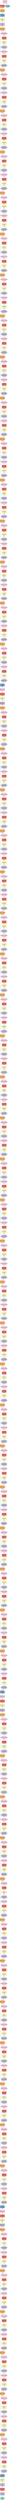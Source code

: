 digraph plot {
	data [label=data fillcolor="#8dd3c7" fixedsize=true height=0.8034 shape=oval style=filled width=1.3]
	bn_data [label=bn_data fillcolor="#bebada" fixedsize=true height=0.8034 shape=box style=filled width=1.3]
	conv0 [label="Convolution\n7x7/2x2, 64" fillcolor="#fb8072" fixedsize=true height=0.8034 shape=box style=filled width=1.3]
	bn0 [label=bn0 fillcolor="#bebada" fixedsize=true height=0.8034 shape=box style=filled width=1.3]
	relu0 [label="Activation\nrelu" fillcolor="#ffffb3" fixedsize=true height=0.8034 shape=box style=filled width=1.3]
	pooling0 [label="Pooling\nmax, 3x3/2x2" fillcolor="#80b1d3" fixedsize=true height=0.8034 shape=box style=filled width=1.3]
	DBstage1_unit1_bn1 [label=DBstage1_unit1_bn1 fillcolor="#bebada" fixedsize=true height=0.8034 shape=box style=filled width=1.3]
	DBstage1_unit1_relu1 [label="Activation\nrelu" fillcolor="#ffffb3" fixedsize=true height=0.8034 shape=box style=filled width=1.3]
	DBstage1_unit1_conv1 [label="Convolution\n1x1/1x1, 128" fillcolor="#fb8072" fixedsize=true height=0.8034 shape=box style=filled width=1.3]
	DBstage1_unit1_dp1 [label=DBstage1_unit1_dp1 fillcolor="#fccde5" fixedsize=true height=0.8034 shape=box style=filled width=1.3]
	DBstage1_unit1_bn2 [label=DBstage1_unit1_bn2 fillcolor="#bebada" fixedsize=true height=0.8034 shape=box style=filled width=1.3]
	DBstage1_unit1_relu2 [label="Activation\nrelu" fillcolor="#ffffb3" fixedsize=true height=0.8034 shape=box style=filled width=1.3]
	DBstage1_unit1_conv2 [label="Convolution\n3x3/1x1, 32" fillcolor="#fb8072" fixedsize=true height=0.8034 shape=box style=filled width=1.3]
	DBstage1_unit1_dp2 [label=DBstage1_unit1_dp2 fillcolor="#fccde5" fixedsize=true height=0.8034 shape=box style=filled width=1.3]
	DBstage1_concat1 [label=DBstage1_concat1 fillcolor="#fdb462" fixedsize=true height=0.8034 shape=box style=filled width=1.3]
	DBstage1_unit2_bn1 [label=DBstage1_unit2_bn1 fillcolor="#bebada" fixedsize=true height=0.8034 shape=box style=filled width=1.3]
	DBstage1_unit2_relu1 [label="Activation\nrelu" fillcolor="#ffffb3" fixedsize=true height=0.8034 shape=box style=filled width=1.3]
	DBstage1_unit2_conv1 [label="Convolution\n1x1/1x1, 128" fillcolor="#fb8072" fixedsize=true height=0.8034 shape=box style=filled width=1.3]
	DBstage1_unit2_dp1 [label=DBstage1_unit2_dp1 fillcolor="#fccde5" fixedsize=true height=0.8034 shape=box style=filled width=1.3]
	DBstage1_unit2_bn2 [label=DBstage1_unit2_bn2 fillcolor="#bebada" fixedsize=true height=0.8034 shape=box style=filled width=1.3]
	DBstage1_unit2_relu2 [label="Activation\nrelu" fillcolor="#ffffb3" fixedsize=true height=0.8034 shape=box style=filled width=1.3]
	DBstage1_unit2_conv2 [label="Convolution\n3x3/1x1, 32" fillcolor="#fb8072" fixedsize=true height=0.8034 shape=box style=filled width=1.3]
	DBstage1_unit2_dp2 [label=DBstage1_unit2_dp2 fillcolor="#fccde5" fixedsize=true height=0.8034 shape=box style=filled width=1.3]
	DBstage1_concat2 [label=DBstage1_concat2 fillcolor="#fdb462" fixedsize=true height=0.8034 shape=box style=filled width=1.3]
	DBstage1_unit3_bn1 [label=DBstage1_unit3_bn1 fillcolor="#bebada" fixedsize=true height=0.8034 shape=box style=filled width=1.3]
	DBstage1_unit3_relu1 [label="Activation\nrelu" fillcolor="#ffffb3" fixedsize=true height=0.8034 shape=box style=filled width=1.3]
	DBstage1_unit3_conv1 [label="Convolution\n1x1/1x1, 128" fillcolor="#fb8072" fixedsize=true height=0.8034 shape=box style=filled width=1.3]
	DBstage1_unit3_dp1 [label=DBstage1_unit3_dp1 fillcolor="#fccde5" fixedsize=true height=0.8034 shape=box style=filled width=1.3]
	DBstage1_unit3_bn2 [label=DBstage1_unit3_bn2 fillcolor="#bebada" fixedsize=true height=0.8034 shape=box style=filled width=1.3]
	DBstage1_unit3_relu2 [label="Activation\nrelu" fillcolor="#ffffb3" fixedsize=true height=0.8034 shape=box style=filled width=1.3]
	DBstage1_unit3_conv2 [label="Convolution\n3x3/1x1, 32" fillcolor="#fb8072" fixedsize=true height=0.8034 shape=box style=filled width=1.3]
	DBstage1_unit3_dp2 [label=DBstage1_unit3_dp2 fillcolor="#fccde5" fixedsize=true height=0.8034 shape=box style=filled width=1.3]
	DBstage1_concat3 [label=DBstage1_concat3 fillcolor="#fdb462" fixedsize=true height=0.8034 shape=box style=filled width=1.3]
	DBstage1_unit4_bn1 [label=DBstage1_unit4_bn1 fillcolor="#bebada" fixedsize=true height=0.8034 shape=box style=filled width=1.3]
	DBstage1_unit4_relu1 [label="Activation\nrelu" fillcolor="#ffffb3" fixedsize=true height=0.8034 shape=box style=filled width=1.3]
	DBstage1_unit4_conv1 [label="Convolution\n1x1/1x1, 128" fillcolor="#fb8072" fixedsize=true height=0.8034 shape=box style=filled width=1.3]
	DBstage1_unit4_dp1 [label=DBstage1_unit4_dp1 fillcolor="#fccde5" fixedsize=true height=0.8034 shape=box style=filled width=1.3]
	DBstage1_unit4_bn2 [label=DBstage1_unit4_bn2 fillcolor="#bebada" fixedsize=true height=0.8034 shape=box style=filled width=1.3]
	DBstage1_unit4_relu2 [label="Activation\nrelu" fillcolor="#ffffb3" fixedsize=true height=0.8034 shape=box style=filled width=1.3]
	DBstage1_unit4_conv2 [label="Convolution\n3x3/1x1, 32" fillcolor="#fb8072" fixedsize=true height=0.8034 shape=box style=filled width=1.3]
	DBstage1_unit4_dp2 [label=DBstage1_unit4_dp2 fillcolor="#fccde5" fixedsize=true height=0.8034 shape=box style=filled width=1.3]
	DBstage1_concat4 [label=DBstage1_concat4 fillcolor="#fdb462" fixedsize=true height=0.8034 shape=box style=filled width=1.3]
	DBstage1_unit5_bn1 [label=DBstage1_unit5_bn1 fillcolor="#bebada" fixedsize=true height=0.8034 shape=box style=filled width=1.3]
	DBstage1_unit5_relu1 [label="Activation\nrelu" fillcolor="#ffffb3" fixedsize=true height=0.8034 shape=box style=filled width=1.3]
	DBstage1_unit5_conv1 [label="Convolution\n1x1/1x1, 128" fillcolor="#fb8072" fixedsize=true height=0.8034 shape=box style=filled width=1.3]
	DBstage1_unit5_dp1 [label=DBstage1_unit5_dp1 fillcolor="#fccde5" fixedsize=true height=0.8034 shape=box style=filled width=1.3]
	DBstage1_unit5_bn2 [label=DBstage1_unit5_bn2 fillcolor="#bebada" fixedsize=true height=0.8034 shape=box style=filled width=1.3]
	DBstage1_unit5_relu2 [label="Activation\nrelu" fillcolor="#ffffb3" fixedsize=true height=0.8034 shape=box style=filled width=1.3]
	DBstage1_unit5_conv2 [label="Convolution\n3x3/1x1, 32" fillcolor="#fb8072" fixedsize=true height=0.8034 shape=box style=filled width=1.3]
	DBstage1_unit5_dp2 [label=DBstage1_unit5_dp2 fillcolor="#fccde5" fixedsize=true height=0.8034 shape=box style=filled width=1.3]
	DBstage1_concat5 [label=DBstage1_concat5 fillcolor="#fdb462" fixedsize=true height=0.8034 shape=box style=filled width=1.3]
	DBstage1_unit6_bn1 [label=DBstage1_unit6_bn1 fillcolor="#bebada" fixedsize=true height=0.8034 shape=box style=filled width=1.3]
	DBstage1_unit6_relu1 [label="Activation\nrelu" fillcolor="#ffffb3" fixedsize=true height=0.8034 shape=box style=filled width=1.3]
	DBstage1_unit6_conv1 [label="Convolution\n1x1/1x1, 128" fillcolor="#fb8072" fixedsize=true height=0.8034 shape=box style=filled width=1.3]
	DBstage1_unit6_dp1 [label=DBstage1_unit6_dp1 fillcolor="#fccde5" fixedsize=true height=0.8034 shape=box style=filled width=1.3]
	DBstage1_unit6_bn2 [label=DBstage1_unit6_bn2 fillcolor="#bebada" fixedsize=true height=0.8034 shape=box style=filled width=1.3]
	DBstage1_unit6_relu2 [label="Activation\nrelu" fillcolor="#ffffb3" fixedsize=true height=0.8034 shape=box style=filled width=1.3]
	DBstage1_unit6_conv2 [label="Convolution\n3x3/1x1, 32" fillcolor="#fb8072" fixedsize=true height=0.8034 shape=box style=filled width=1.3]
	DBstage1_unit6_dp2 [label=DBstage1_unit6_dp2 fillcolor="#fccde5" fixedsize=true height=0.8034 shape=box style=filled width=1.3]
	DBstage1_concat6 [label=DBstage1_concat6 fillcolor="#fdb462" fixedsize=true height=0.8034 shape=box style=filled width=1.3]
	TBstage1_bn1 [label=TBstage1_bn1 fillcolor="#bebada" fixedsize=true height=0.8034 shape=box style=filled width=1.3]
	TBstage1_relu1 [label="Activation\nrelu" fillcolor="#ffffb3" fixedsize=true height=0.8034 shape=box style=filled width=1.3]
	TBstage1_conv1 [label="Convolution\n1x1/1x1, 128" fillcolor="#fb8072" fixedsize=true height=0.8034 shape=box style=filled width=1.3]
	TBstage1_dp1 [label=TBstage1_dp1 fillcolor="#fccde5" fixedsize=true height=0.8034 shape=box style=filled width=1.3]
	TBstage1_pool1 [label="Pooling\navg, 2x2/2x2" fillcolor="#80b1d3" fixedsize=true height=0.8034 shape=box style=filled width=1.3]
	DBstage2_unit1_bn1 [label=DBstage2_unit1_bn1 fillcolor="#bebada" fixedsize=true height=0.8034 shape=box style=filled width=1.3]
	DBstage2_unit1_relu1 [label="Activation\nrelu" fillcolor="#ffffb3" fixedsize=true height=0.8034 shape=box style=filled width=1.3]
	DBstage2_unit1_conv1 [label="Convolution\n1x1/1x1, 128" fillcolor="#fb8072" fixedsize=true height=0.8034 shape=box style=filled width=1.3]
	DBstage2_unit1_dp1 [label=DBstage2_unit1_dp1 fillcolor="#fccde5" fixedsize=true height=0.8034 shape=box style=filled width=1.3]
	DBstage2_unit1_bn2 [label=DBstage2_unit1_bn2 fillcolor="#bebada" fixedsize=true height=0.8034 shape=box style=filled width=1.3]
	DBstage2_unit1_relu2 [label="Activation\nrelu" fillcolor="#ffffb3" fixedsize=true height=0.8034 shape=box style=filled width=1.3]
	DBstage2_unit1_conv2 [label="Convolution\n3x3/1x1, 32" fillcolor="#fb8072" fixedsize=true height=0.8034 shape=box style=filled width=1.3]
	DBstage2_unit1_dp2 [label=DBstage2_unit1_dp2 fillcolor="#fccde5" fixedsize=true height=0.8034 shape=box style=filled width=1.3]
	DBstage2_concat1 [label=DBstage2_concat1 fillcolor="#fdb462" fixedsize=true height=0.8034 shape=box style=filled width=1.3]
	DBstage2_unit2_bn1 [label=DBstage2_unit2_bn1 fillcolor="#bebada" fixedsize=true height=0.8034 shape=box style=filled width=1.3]
	DBstage2_unit2_relu1 [label="Activation\nrelu" fillcolor="#ffffb3" fixedsize=true height=0.8034 shape=box style=filled width=1.3]
	DBstage2_unit2_conv1 [label="Convolution\n1x1/1x1, 128" fillcolor="#fb8072" fixedsize=true height=0.8034 shape=box style=filled width=1.3]
	DBstage2_unit2_dp1 [label=DBstage2_unit2_dp1 fillcolor="#fccde5" fixedsize=true height=0.8034 shape=box style=filled width=1.3]
	DBstage2_unit2_bn2 [label=DBstage2_unit2_bn2 fillcolor="#bebada" fixedsize=true height=0.8034 shape=box style=filled width=1.3]
	DBstage2_unit2_relu2 [label="Activation\nrelu" fillcolor="#ffffb3" fixedsize=true height=0.8034 shape=box style=filled width=1.3]
	DBstage2_unit2_conv2 [label="Convolution\n3x3/1x1, 32" fillcolor="#fb8072" fixedsize=true height=0.8034 shape=box style=filled width=1.3]
	DBstage2_unit2_dp2 [label=DBstage2_unit2_dp2 fillcolor="#fccde5" fixedsize=true height=0.8034 shape=box style=filled width=1.3]
	DBstage2_concat2 [label=DBstage2_concat2 fillcolor="#fdb462" fixedsize=true height=0.8034 shape=box style=filled width=1.3]
	DBstage2_unit3_bn1 [label=DBstage2_unit3_bn1 fillcolor="#bebada" fixedsize=true height=0.8034 shape=box style=filled width=1.3]
	DBstage2_unit3_relu1 [label="Activation\nrelu" fillcolor="#ffffb3" fixedsize=true height=0.8034 shape=box style=filled width=1.3]
	DBstage2_unit3_conv1 [label="Convolution\n1x1/1x1, 128" fillcolor="#fb8072" fixedsize=true height=0.8034 shape=box style=filled width=1.3]
	DBstage2_unit3_dp1 [label=DBstage2_unit3_dp1 fillcolor="#fccde5" fixedsize=true height=0.8034 shape=box style=filled width=1.3]
	DBstage2_unit3_bn2 [label=DBstage2_unit3_bn2 fillcolor="#bebada" fixedsize=true height=0.8034 shape=box style=filled width=1.3]
	DBstage2_unit3_relu2 [label="Activation\nrelu" fillcolor="#ffffb3" fixedsize=true height=0.8034 shape=box style=filled width=1.3]
	DBstage2_unit3_conv2 [label="Convolution\n3x3/1x1, 32" fillcolor="#fb8072" fixedsize=true height=0.8034 shape=box style=filled width=1.3]
	DBstage2_unit3_dp2 [label=DBstage2_unit3_dp2 fillcolor="#fccde5" fixedsize=true height=0.8034 shape=box style=filled width=1.3]
	DBstage2_concat3 [label=DBstage2_concat3 fillcolor="#fdb462" fixedsize=true height=0.8034 shape=box style=filled width=1.3]
	DBstage2_unit4_bn1 [label=DBstage2_unit4_bn1 fillcolor="#bebada" fixedsize=true height=0.8034 shape=box style=filled width=1.3]
	DBstage2_unit4_relu1 [label="Activation\nrelu" fillcolor="#ffffb3" fixedsize=true height=0.8034 shape=box style=filled width=1.3]
	DBstage2_unit4_conv1 [label="Convolution\n1x1/1x1, 128" fillcolor="#fb8072" fixedsize=true height=0.8034 shape=box style=filled width=1.3]
	DBstage2_unit4_dp1 [label=DBstage2_unit4_dp1 fillcolor="#fccde5" fixedsize=true height=0.8034 shape=box style=filled width=1.3]
	DBstage2_unit4_bn2 [label=DBstage2_unit4_bn2 fillcolor="#bebada" fixedsize=true height=0.8034 shape=box style=filled width=1.3]
	DBstage2_unit4_relu2 [label="Activation\nrelu" fillcolor="#ffffb3" fixedsize=true height=0.8034 shape=box style=filled width=1.3]
	DBstage2_unit4_conv2 [label="Convolution\n3x3/1x1, 32" fillcolor="#fb8072" fixedsize=true height=0.8034 shape=box style=filled width=1.3]
	DBstage2_unit4_dp2 [label=DBstage2_unit4_dp2 fillcolor="#fccde5" fixedsize=true height=0.8034 shape=box style=filled width=1.3]
	DBstage2_concat4 [label=DBstage2_concat4 fillcolor="#fdb462" fixedsize=true height=0.8034 shape=box style=filled width=1.3]
	DBstage2_unit5_bn1 [label=DBstage2_unit5_bn1 fillcolor="#bebada" fixedsize=true height=0.8034 shape=box style=filled width=1.3]
	DBstage2_unit5_relu1 [label="Activation\nrelu" fillcolor="#ffffb3" fixedsize=true height=0.8034 shape=box style=filled width=1.3]
	DBstage2_unit5_conv1 [label="Convolution\n1x1/1x1, 128" fillcolor="#fb8072" fixedsize=true height=0.8034 shape=box style=filled width=1.3]
	DBstage2_unit5_dp1 [label=DBstage2_unit5_dp1 fillcolor="#fccde5" fixedsize=true height=0.8034 shape=box style=filled width=1.3]
	DBstage2_unit5_bn2 [label=DBstage2_unit5_bn2 fillcolor="#bebada" fixedsize=true height=0.8034 shape=box style=filled width=1.3]
	DBstage2_unit5_relu2 [label="Activation\nrelu" fillcolor="#ffffb3" fixedsize=true height=0.8034 shape=box style=filled width=1.3]
	DBstage2_unit5_conv2 [label="Convolution\n3x3/1x1, 32" fillcolor="#fb8072" fixedsize=true height=0.8034 shape=box style=filled width=1.3]
	DBstage2_unit5_dp2 [label=DBstage2_unit5_dp2 fillcolor="#fccde5" fixedsize=true height=0.8034 shape=box style=filled width=1.3]
	DBstage2_concat5 [label=DBstage2_concat5 fillcolor="#fdb462" fixedsize=true height=0.8034 shape=box style=filled width=1.3]
	DBstage2_unit6_bn1 [label=DBstage2_unit6_bn1 fillcolor="#bebada" fixedsize=true height=0.8034 shape=box style=filled width=1.3]
	DBstage2_unit6_relu1 [label="Activation\nrelu" fillcolor="#ffffb3" fixedsize=true height=0.8034 shape=box style=filled width=1.3]
	DBstage2_unit6_conv1 [label="Convolution\n1x1/1x1, 128" fillcolor="#fb8072" fixedsize=true height=0.8034 shape=box style=filled width=1.3]
	DBstage2_unit6_dp1 [label=DBstage2_unit6_dp1 fillcolor="#fccde5" fixedsize=true height=0.8034 shape=box style=filled width=1.3]
	DBstage2_unit6_bn2 [label=DBstage2_unit6_bn2 fillcolor="#bebada" fixedsize=true height=0.8034 shape=box style=filled width=1.3]
	DBstage2_unit6_relu2 [label="Activation\nrelu" fillcolor="#ffffb3" fixedsize=true height=0.8034 shape=box style=filled width=1.3]
	DBstage2_unit6_conv2 [label="Convolution\n3x3/1x1, 32" fillcolor="#fb8072" fixedsize=true height=0.8034 shape=box style=filled width=1.3]
	DBstage2_unit6_dp2 [label=DBstage2_unit6_dp2 fillcolor="#fccde5" fixedsize=true height=0.8034 shape=box style=filled width=1.3]
	DBstage2_concat6 [label=DBstage2_concat6 fillcolor="#fdb462" fixedsize=true height=0.8034 shape=box style=filled width=1.3]
	DBstage2_unit7_bn1 [label=DBstage2_unit7_bn1 fillcolor="#bebada" fixedsize=true height=0.8034 shape=box style=filled width=1.3]
	DBstage2_unit7_relu1 [label="Activation\nrelu" fillcolor="#ffffb3" fixedsize=true height=0.8034 shape=box style=filled width=1.3]
	DBstage2_unit7_conv1 [label="Convolution\n1x1/1x1, 128" fillcolor="#fb8072" fixedsize=true height=0.8034 shape=box style=filled width=1.3]
	DBstage2_unit7_dp1 [label=DBstage2_unit7_dp1 fillcolor="#fccde5" fixedsize=true height=0.8034 shape=box style=filled width=1.3]
	DBstage2_unit7_bn2 [label=DBstage2_unit7_bn2 fillcolor="#bebada" fixedsize=true height=0.8034 shape=box style=filled width=1.3]
	DBstage2_unit7_relu2 [label="Activation\nrelu" fillcolor="#ffffb3" fixedsize=true height=0.8034 shape=box style=filled width=1.3]
	DBstage2_unit7_conv2 [label="Convolution\n3x3/1x1, 32" fillcolor="#fb8072" fixedsize=true height=0.8034 shape=box style=filled width=1.3]
	DBstage2_unit7_dp2 [label=DBstage2_unit7_dp2 fillcolor="#fccde5" fixedsize=true height=0.8034 shape=box style=filled width=1.3]
	DBstage2_concat7 [label=DBstage2_concat7 fillcolor="#fdb462" fixedsize=true height=0.8034 shape=box style=filled width=1.3]
	DBstage2_unit8_bn1 [label=DBstage2_unit8_bn1 fillcolor="#bebada" fixedsize=true height=0.8034 shape=box style=filled width=1.3]
	DBstage2_unit8_relu1 [label="Activation\nrelu" fillcolor="#ffffb3" fixedsize=true height=0.8034 shape=box style=filled width=1.3]
	DBstage2_unit8_conv1 [label="Convolution\n1x1/1x1, 128" fillcolor="#fb8072" fixedsize=true height=0.8034 shape=box style=filled width=1.3]
	DBstage2_unit8_dp1 [label=DBstage2_unit8_dp1 fillcolor="#fccde5" fixedsize=true height=0.8034 shape=box style=filled width=1.3]
	DBstage2_unit8_bn2 [label=DBstage2_unit8_bn2 fillcolor="#bebada" fixedsize=true height=0.8034 shape=box style=filled width=1.3]
	DBstage2_unit8_relu2 [label="Activation\nrelu" fillcolor="#ffffb3" fixedsize=true height=0.8034 shape=box style=filled width=1.3]
	DBstage2_unit8_conv2 [label="Convolution\n3x3/1x1, 32" fillcolor="#fb8072" fixedsize=true height=0.8034 shape=box style=filled width=1.3]
	DBstage2_unit8_dp2 [label=DBstage2_unit8_dp2 fillcolor="#fccde5" fixedsize=true height=0.8034 shape=box style=filled width=1.3]
	DBstage2_concat8 [label=DBstage2_concat8 fillcolor="#fdb462" fixedsize=true height=0.8034 shape=box style=filled width=1.3]
	DBstage2_unit9_bn1 [label=DBstage2_unit9_bn1 fillcolor="#bebada" fixedsize=true height=0.8034 shape=box style=filled width=1.3]
	DBstage2_unit9_relu1 [label="Activation\nrelu" fillcolor="#ffffb3" fixedsize=true height=0.8034 shape=box style=filled width=1.3]
	DBstage2_unit9_conv1 [label="Convolution\n1x1/1x1, 128" fillcolor="#fb8072" fixedsize=true height=0.8034 shape=box style=filled width=1.3]
	DBstage2_unit9_dp1 [label=DBstage2_unit9_dp1 fillcolor="#fccde5" fixedsize=true height=0.8034 shape=box style=filled width=1.3]
	DBstage2_unit9_bn2 [label=DBstage2_unit9_bn2 fillcolor="#bebada" fixedsize=true height=0.8034 shape=box style=filled width=1.3]
	DBstage2_unit9_relu2 [label="Activation\nrelu" fillcolor="#ffffb3" fixedsize=true height=0.8034 shape=box style=filled width=1.3]
	DBstage2_unit9_conv2 [label="Convolution\n3x3/1x1, 32" fillcolor="#fb8072" fixedsize=true height=0.8034 shape=box style=filled width=1.3]
	DBstage2_unit9_dp2 [label=DBstage2_unit9_dp2 fillcolor="#fccde5" fixedsize=true height=0.8034 shape=box style=filled width=1.3]
	DBstage2_concat9 [label=DBstage2_concat9 fillcolor="#fdb462" fixedsize=true height=0.8034 shape=box style=filled width=1.3]
	DBstage2_unit10_bn1 [label=DBstage2_unit10_bn1 fillcolor="#bebada" fixedsize=true height=0.8034 shape=box style=filled width=1.3]
	DBstage2_unit10_relu1 [label="Activation\nrelu" fillcolor="#ffffb3" fixedsize=true height=0.8034 shape=box style=filled width=1.3]
	DBstage2_unit10_conv1 [label="Convolution\n1x1/1x1, 128" fillcolor="#fb8072" fixedsize=true height=0.8034 shape=box style=filled width=1.3]
	DBstage2_unit10_dp1 [label=DBstage2_unit10_dp1 fillcolor="#fccde5" fixedsize=true height=0.8034 shape=box style=filled width=1.3]
	DBstage2_unit10_bn2 [label=DBstage2_unit10_bn2 fillcolor="#bebada" fixedsize=true height=0.8034 shape=box style=filled width=1.3]
	DBstage2_unit10_relu2 [label="Activation\nrelu" fillcolor="#ffffb3" fixedsize=true height=0.8034 shape=box style=filled width=1.3]
	DBstage2_unit10_conv2 [label="Convolution\n3x3/1x1, 32" fillcolor="#fb8072" fixedsize=true height=0.8034 shape=box style=filled width=1.3]
	DBstage2_unit10_dp2 [label=DBstage2_unit10_dp2 fillcolor="#fccde5" fixedsize=true height=0.8034 shape=box style=filled width=1.3]
	DBstage2_concat10 [label=DBstage2_concat10 fillcolor="#fdb462" fixedsize=true height=0.8034 shape=box style=filled width=1.3]
	DBstage2_unit11_bn1 [label=DBstage2_unit11_bn1 fillcolor="#bebada" fixedsize=true height=0.8034 shape=box style=filled width=1.3]
	DBstage2_unit11_relu1 [label="Activation\nrelu" fillcolor="#ffffb3" fixedsize=true height=0.8034 shape=box style=filled width=1.3]
	DBstage2_unit11_conv1 [label="Convolution\n1x1/1x1, 128" fillcolor="#fb8072" fixedsize=true height=0.8034 shape=box style=filled width=1.3]
	DBstage2_unit11_dp1 [label=DBstage2_unit11_dp1 fillcolor="#fccde5" fixedsize=true height=0.8034 shape=box style=filled width=1.3]
	DBstage2_unit11_bn2 [label=DBstage2_unit11_bn2 fillcolor="#bebada" fixedsize=true height=0.8034 shape=box style=filled width=1.3]
	DBstage2_unit11_relu2 [label="Activation\nrelu" fillcolor="#ffffb3" fixedsize=true height=0.8034 shape=box style=filled width=1.3]
	DBstage2_unit11_conv2 [label="Convolution\n3x3/1x1, 32" fillcolor="#fb8072" fixedsize=true height=0.8034 shape=box style=filled width=1.3]
	DBstage2_unit11_dp2 [label=DBstage2_unit11_dp2 fillcolor="#fccde5" fixedsize=true height=0.8034 shape=box style=filled width=1.3]
	DBstage2_concat11 [label=DBstage2_concat11 fillcolor="#fdb462" fixedsize=true height=0.8034 shape=box style=filled width=1.3]
	DBstage2_unit12_bn1 [label=DBstage2_unit12_bn1 fillcolor="#bebada" fixedsize=true height=0.8034 shape=box style=filled width=1.3]
	DBstage2_unit12_relu1 [label="Activation\nrelu" fillcolor="#ffffb3" fixedsize=true height=0.8034 shape=box style=filled width=1.3]
	DBstage2_unit12_conv1 [label="Convolution\n1x1/1x1, 128" fillcolor="#fb8072" fixedsize=true height=0.8034 shape=box style=filled width=1.3]
	DBstage2_unit12_dp1 [label=DBstage2_unit12_dp1 fillcolor="#fccde5" fixedsize=true height=0.8034 shape=box style=filled width=1.3]
	DBstage2_unit12_bn2 [label=DBstage2_unit12_bn2 fillcolor="#bebada" fixedsize=true height=0.8034 shape=box style=filled width=1.3]
	DBstage2_unit12_relu2 [label="Activation\nrelu" fillcolor="#ffffb3" fixedsize=true height=0.8034 shape=box style=filled width=1.3]
	DBstage2_unit12_conv2 [label="Convolution\n3x3/1x1, 32" fillcolor="#fb8072" fixedsize=true height=0.8034 shape=box style=filled width=1.3]
	DBstage2_unit12_dp2 [label=DBstage2_unit12_dp2 fillcolor="#fccde5" fixedsize=true height=0.8034 shape=box style=filled width=1.3]
	DBstage2_concat12 [label=DBstage2_concat12 fillcolor="#fdb462" fixedsize=true height=0.8034 shape=box style=filled width=1.3]
	TBstage2_bn1 [label=TBstage2_bn1 fillcolor="#bebada" fixedsize=true height=0.8034 shape=box style=filled width=1.3]
	TBstage2_relu1 [label="Activation\nrelu" fillcolor="#ffffb3" fixedsize=true height=0.8034 shape=box style=filled width=1.3]
	TBstage2_conv1 [label="Convolution\n1x1/1x1, 256" fillcolor="#fb8072" fixedsize=true height=0.8034 shape=box style=filled width=1.3]
	TBstage2_dp1 [label=TBstage2_dp1 fillcolor="#fccde5" fixedsize=true height=0.8034 shape=box style=filled width=1.3]
	TBstage2_pool2 [label="Pooling\navg, 2x2/2x2" fillcolor="#80b1d3" fixedsize=true height=0.8034 shape=box style=filled width=1.3]
	DBstage3_unit1_bn1 [label=DBstage3_unit1_bn1 fillcolor="#bebada" fixedsize=true height=0.8034 shape=box style=filled width=1.3]
	DBstage3_unit1_relu1 [label="Activation\nrelu" fillcolor="#ffffb3" fixedsize=true height=0.8034 shape=box style=filled width=1.3]
	DBstage3_unit1_conv1 [label="Convolution\n1x1/1x1, 128" fillcolor="#fb8072" fixedsize=true height=0.8034 shape=box style=filled width=1.3]
	DBstage3_unit1_dp1 [label=DBstage3_unit1_dp1 fillcolor="#fccde5" fixedsize=true height=0.8034 shape=box style=filled width=1.3]
	DBstage3_unit1_bn2 [label=DBstage3_unit1_bn2 fillcolor="#bebada" fixedsize=true height=0.8034 shape=box style=filled width=1.3]
	DBstage3_unit1_relu2 [label="Activation\nrelu" fillcolor="#ffffb3" fixedsize=true height=0.8034 shape=box style=filled width=1.3]
	DBstage3_unit1_conv2 [label="Convolution\n3x3/1x1, 32" fillcolor="#fb8072" fixedsize=true height=0.8034 shape=box style=filled width=1.3]
	DBstage3_unit1_dp2 [label=DBstage3_unit1_dp2 fillcolor="#fccde5" fixedsize=true height=0.8034 shape=box style=filled width=1.3]
	DBstage3_concat1 [label=DBstage3_concat1 fillcolor="#fdb462" fixedsize=true height=0.8034 shape=box style=filled width=1.3]
	DBstage3_unit2_bn1 [label=DBstage3_unit2_bn1 fillcolor="#bebada" fixedsize=true height=0.8034 shape=box style=filled width=1.3]
	DBstage3_unit2_relu1 [label="Activation\nrelu" fillcolor="#ffffb3" fixedsize=true height=0.8034 shape=box style=filled width=1.3]
	DBstage3_unit2_conv1 [label="Convolution\n1x1/1x1, 128" fillcolor="#fb8072" fixedsize=true height=0.8034 shape=box style=filled width=1.3]
	DBstage3_unit2_dp1 [label=DBstage3_unit2_dp1 fillcolor="#fccde5" fixedsize=true height=0.8034 shape=box style=filled width=1.3]
	DBstage3_unit2_bn2 [label=DBstage3_unit2_bn2 fillcolor="#bebada" fixedsize=true height=0.8034 shape=box style=filled width=1.3]
	DBstage3_unit2_relu2 [label="Activation\nrelu" fillcolor="#ffffb3" fixedsize=true height=0.8034 shape=box style=filled width=1.3]
	DBstage3_unit2_conv2 [label="Convolution\n3x3/1x1, 32" fillcolor="#fb8072" fixedsize=true height=0.8034 shape=box style=filled width=1.3]
	DBstage3_unit2_dp2 [label=DBstage3_unit2_dp2 fillcolor="#fccde5" fixedsize=true height=0.8034 shape=box style=filled width=1.3]
	DBstage3_concat2 [label=DBstage3_concat2 fillcolor="#fdb462" fixedsize=true height=0.8034 shape=box style=filled width=1.3]
	DBstage3_unit3_bn1 [label=DBstage3_unit3_bn1 fillcolor="#bebada" fixedsize=true height=0.8034 shape=box style=filled width=1.3]
	DBstage3_unit3_relu1 [label="Activation\nrelu" fillcolor="#ffffb3" fixedsize=true height=0.8034 shape=box style=filled width=1.3]
	DBstage3_unit3_conv1 [label="Convolution\n1x1/1x1, 128" fillcolor="#fb8072" fixedsize=true height=0.8034 shape=box style=filled width=1.3]
	DBstage3_unit3_dp1 [label=DBstage3_unit3_dp1 fillcolor="#fccde5" fixedsize=true height=0.8034 shape=box style=filled width=1.3]
	DBstage3_unit3_bn2 [label=DBstage3_unit3_bn2 fillcolor="#bebada" fixedsize=true height=0.8034 shape=box style=filled width=1.3]
	DBstage3_unit3_relu2 [label="Activation\nrelu" fillcolor="#ffffb3" fixedsize=true height=0.8034 shape=box style=filled width=1.3]
	DBstage3_unit3_conv2 [label="Convolution\n3x3/1x1, 32" fillcolor="#fb8072" fixedsize=true height=0.8034 shape=box style=filled width=1.3]
	DBstage3_unit3_dp2 [label=DBstage3_unit3_dp2 fillcolor="#fccde5" fixedsize=true height=0.8034 shape=box style=filled width=1.3]
	DBstage3_concat3 [label=DBstage3_concat3 fillcolor="#fdb462" fixedsize=true height=0.8034 shape=box style=filled width=1.3]
	DBstage3_unit4_bn1 [label=DBstage3_unit4_bn1 fillcolor="#bebada" fixedsize=true height=0.8034 shape=box style=filled width=1.3]
	DBstage3_unit4_relu1 [label="Activation\nrelu" fillcolor="#ffffb3" fixedsize=true height=0.8034 shape=box style=filled width=1.3]
	DBstage3_unit4_conv1 [label="Convolution\n1x1/1x1, 128" fillcolor="#fb8072" fixedsize=true height=0.8034 shape=box style=filled width=1.3]
	DBstage3_unit4_dp1 [label=DBstage3_unit4_dp1 fillcolor="#fccde5" fixedsize=true height=0.8034 shape=box style=filled width=1.3]
	DBstage3_unit4_bn2 [label=DBstage3_unit4_bn2 fillcolor="#bebada" fixedsize=true height=0.8034 shape=box style=filled width=1.3]
	DBstage3_unit4_relu2 [label="Activation\nrelu" fillcolor="#ffffb3" fixedsize=true height=0.8034 shape=box style=filled width=1.3]
	DBstage3_unit4_conv2 [label="Convolution\n3x3/1x1, 32" fillcolor="#fb8072" fixedsize=true height=0.8034 shape=box style=filled width=1.3]
	DBstage3_unit4_dp2 [label=DBstage3_unit4_dp2 fillcolor="#fccde5" fixedsize=true height=0.8034 shape=box style=filled width=1.3]
	DBstage3_concat4 [label=DBstage3_concat4 fillcolor="#fdb462" fixedsize=true height=0.8034 shape=box style=filled width=1.3]
	DBstage3_unit5_bn1 [label=DBstage3_unit5_bn1 fillcolor="#bebada" fixedsize=true height=0.8034 shape=box style=filled width=1.3]
	DBstage3_unit5_relu1 [label="Activation\nrelu" fillcolor="#ffffb3" fixedsize=true height=0.8034 shape=box style=filled width=1.3]
	DBstage3_unit5_conv1 [label="Convolution\n1x1/1x1, 128" fillcolor="#fb8072" fixedsize=true height=0.8034 shape=box style=filled width=1.3]
	DBstage3_unit5_dp1 [label=DBstage3_unit5_dp1 fillcolor="#fccde5" fixedsize=true height=0.8034 shape=box style=filled width=1.3]
	DBstage3_unit5_bn2 [label=DBstage3_unit5_bn2 fillcolor="#bebada" fixedsize=true height=0.8034 shape=box style=filled width=1.3]
	DBstage3_unit5_relu2 [label="Activation\nrelu" fillcolor="#ffffb3" fixedsize=true height=0.8034 shape=box style=filled width=1.3]
	DBstage3_unit5_conv2 [label="Convolution\n3x3/1x1, 32" fillcolor="#fb8072" fixedsize=true height=0.8034 shape=box style=filled width=1.3]
	DBstage3_unit5_dp2 [label=DBstage3_unit5_dp2 fillcolor="#fccde5" fixedsize=true height=0.8034 shape=box style=filled width=1.3]
	DBstage3_concat5 [label=DBstage3_concat5 fillcolor="#fdb462" fixedsize=true height=0.8034 shape=box style=filled width=1.3]
	DBstage3_unit6_bn1 [label=DBstage3_unit6_bn1 fillcolor="#bebada" fixedsize=true height=0.8034 shape=box style=filled width=1.3]
	DBstage3_unit6_relu1 [label="Activation\nrelu" fillcolor="#ffffb3" fixedsize=true height=0.8034 shape=box style=filled width=1.3]
	DBstage3_unit6_conv1 [label="Convolution\n1x1/1x1, 128" fillcolor="#fb8072" fixedsize=true height=0.8034 shape=box style=filled width=1.3]
	DBstage3_unit6_dp1 [label=DBstage3_unit6_dp1 fillcolor="#fccde5" fixedsize=true height=0.8034 shape=box style=filled width=1.3]
	DBstage3_unit6_bn2 [label=DBstage3_unit6_bn2 fillcolor="#bebada" fixedsize=true height=0.8034 shape=box style=filled width=1.3]
	DBstage3_unit6_relu2 [label="Activation\nrelu" fillcolor="#ffffb3" fixedsize=true height=0.8034 shape=box style=filled width=1.3]
	DBstage3_unit6_conv2 [label="Convolution\n3x3/1x1, 32" fillcolor="#fb8072" fixedsize=true height=0.8034 shape=box style=filled width=1.3]
	DBstage3_unit6_dp2 [label=DBstage3_unit6_dp2 fillcolor="#fccde5" fixedsize=true height=0.8034 shape=box style=filled width=1.3]
	DBstage3_concat6 [label=DBstage3_concat6 fillcolor="#fdb462" fixedsize=true height=0.8034 shape=box style=filled width=1.3]
	DBstage3_unit7_bn1 [label=DBstage3_unit7_bn1 fillcolor="#bebada" fixedsize=true height=0.8034 shape=box style=filled width=1.3]
	DBstage3_unit7_relu1 [label="Activation\nrelu" fillcolor="#ffffb3" fixedsize=true height=0.8034 shape=box style=filled width=1.3]
	DBstage3_unit7_conv1 [label="Convolution\n1x1/1x1, 128" fillcolor="#fb8072" fixedsize=true height=0.8034 shape=box style=filled width=1.3]
	DBstage3_unit7_dp1 [label=DBstage3_unit7_dp1 fillcolor="#fccde5" fixedsize=true height=0.8034 shape=box style=filled width=1.3]
	DBstage3_unit7_bn2 [label=DBstage3_unit7_bn2 fillcolor="#bebada" fixedsize=true height=0.8034 shape=box style=filled width=1.3]
	DBstage3_unit7_relu2 [label="Activation\nrelu" fillcolor="#ffffb3" fixedsize=true height=0.8034 shape=box style=filled width=1.3]
	DBstage3_unit7_conv2 [label="Convolution\n3x3/1x1, 32" fillcolor="#fb8072" fixedsize=true height=0.8034 shape=box style=filled width=1.3]
	DBstage3_unit7_dp2 [label=DBstage3_unit7_dp2 fillcolor="#fccde5" fixedsize=true height=0.8034 shape=box style=filled width=1.3]
	DBstage3_concat7 [label=DBstage3_concat7 fillcolor="#fdb462" fixedsize=true height=0.8034 shape=box style=filled width=1.3]
	DBstage3_unit8_bn1 [label=DBstage3_unit8_bn1 fillcolor="#bebada" fixedsize=true height=0.8034 shape=box style=filled width=1.3]
	DBstage3_unit8_relu1 [label="Activation\nrelu" fillcolor="#ffffb3" fixedsize=true height=0.8034 shape=box style=filled width=1.3]
	DBstage3_unit8_conv1 [label="Convolution\n1x1/1x1, 128" fillcolor="#fb8072" fixedsize=true height=0.8034 shape=box style=filled width=1.3]
	DBstage3_unit8_dp1 [label=DBstage3_unit8_dp1 fillcolor="#fccde5" fixedsize=true height=0.8034 shape=box style=filled width=1.3]
	DBstage3_unit8_bn2 [label=DBstage3_unit8_bn2 fillcolor="#bebada" fixedsize=true height=0.8034 shape=box style=filled width=1.3]
	DBstage3_unit8_relu2 [label="Activation\nrelu" fillcolor="#ffffb3" fixedsize=true height=0.8034 shape=box style=filled width=1.3]
	DBstage3_unit8_conv2 [label="Convolution\n3x3/1x1, 32" fillcolor="#fb8072" fixedsize=true height=0.8034 shape=box style=filled width=1.3]
	DBstage3_unit8_dp2 [label=DBstage3_unit8_dp2 fillcolor="#fccde5" fixedsize=true height=0.8034 shape=box style=filled width=1.3]
	DBstage3_concat8 [label=DBstage3_concat8 fillcolor="#fdb462" fixedsize=true height=0.8034 shape=box style=filled width=1.3]
	DBstage3_unit9_bn1 [label=DBstage3_unit9_bn1 fillcolor="#bebada" fixedsize=true height=0.8034 shape=box style=filled width=1.3]
	DBstage3_unit9_relu1 [label="Activation\nrelu" fillcolor="#ffffb3" fixedsize=true height=0.8034 shape=box style=filled width=1.3]
	DBstage3_unit9_conv1 [label="Convolution\n1x1/1x1, 128" fillcolor="#fb8072" fixedsize=true height=0.8034 shape=box style=filled width=1.3]
	DBstage3_unit9_dp1 [label=DBstage3_unit9_dp1 fillcolor="#fccde5" fixedsize=true height=0.8034 shape=box style=filled width=1.3]
	DBstage3_unit9_bn2 [label=DBstage3_unit9_bn2 fillcolor="#bebada" fixedsize=true height=0.8034 shape=box style=filled width=1.3]
	DBstage3_unit9_relu2 [label="Activation\nrelu" fillcolor="#ffffb3" fixedsize=true height=0.8034 shape=box style=filled width=1.3]
	DBstage3_unit9_conv2 [label="Convolution\n3x3/1x1, 32" fillcolor="#fb8072" fixedsize=true height=0.8034 shape=box style=filled width=1.3]
	DBstage3_unit9_dp2 [label=DBstage3_unit9_dp2 fillcolor="#fccde5" fixedsize=true height=0.8034 shape=box style=filled width=1.3]
	DBstage3_concat9 [label=DBstage3_concat9 fillcolor="#fdb462" fixedsize=true height=0.8034 shape=box style=filled width=1.3]
	DBstage3_unit10_bn1 [label=DBstage3_unit10_bn1 fillcolor="#bebada" fixedsize=true height=0.8034 shape=box style=filled width=1.3]
	DBstage3_unit10_relu1 [label="Activation\nrelu" fillcolor="#ffffb3" fixedsize=true height=0.8034 shape=box style=filled width=1.3]
	DBstage3_unit10_conv1 [label="Convolution\n1x1/1x1, 128" fillcolor="#fb8072" fixedsize=true height=0.8034 shape=box style=filled width=1.3]
	DBstage3_unit10_dp1 [label=DBstage3_unit10_dp1 fillcolor="#fccde5" fixedsize=true height=0.8034 shape=box style=filled width=1.3]
	DBstage3_unit10_bn2 [label=DBstage3_unit10_bn2 fillcolor="#bebada" fixedsize=true height=0.8034 shape=box style=filled width=1.3]
	DBstage3_unit10_relu2 [label="Activation\nrelu" fillcolor="#ffffb3" fixedsize=true height=0.8034 shape=box style=filled width=1.3]
	DBstage3_unit10_conv2 [label="Convolution\n3x3/1x1, 32" fillcolor="#fb8072" fixedsize=true height=0.8034 shape=box style=filled width=1.3]
	DBstage3_unit10_dp2 [label=DBstage3_unit10_dp2 fillcolor="#fccde5" fixedsize=true height=0.8034 shape=box style=filled width=1.3]
	DBstage3_concat10 [label=DBstage3_concat10 fillcolor="#fdb462" fixedsize=true height=0.8034 shape=box style=filled width=1.3]
	DBstage3_unit11_bn1 [label=DBstage3_unit11_bn1 fillcolor="#bebada" fixedsize=true height=0.8034 shape=box style=filled width=1.3]
	DBstage3_unit11_relu1 [label="Activation\nrelu" fillcolor="#ffffb3" fixedsize=true height=0.8034 shape=box style=filled width=1.3]
	DBstage3_unit11_conv1 [label="Convolution\n1x1/1x1, 128" fillcolor="#fb8072" fixedsize=true height=0.8034 shape=box style=filled width=1.3]
	DBstage3_unit11_dp1 [label=DBstage3_unit11_dp1 fillcolor="#fccde5" fixedsize=true height=0.8034 shape=box style=filled width=1.3]
	DBstage3_unit11_bn2 [label=DBstage3_unit11_bn2 fillcolor="#bebada" fixedsize=true height=0.8034 shape=box style=filled width=1.3]
	DBstage3_unit11_relu2 [label="Activation\nrelu" fillcolor="#ffffb3" fixedsize=true height=0.8034 shape=box style=filled width=1.3]
	DBstage3_unit11_conv2 [label="Convolution\n3x3/1x1, 32" fillcolor="#fb8072" fixedsize=true height=0.8034 shape=box style=filled width=1.3]
	DBstage3_unit11_dp2 [label=DBstage3_unit11_dp2 fillcolor="#fccde5" fixedsize=true height=0.8034 shape=box style=filled width=1.3]
	DBstage3_concat11 [label=DBstage3_concat11 fillcolor="#fdb462" fixedsize=true height=0.8034 shape=box style=filled width=1.3]
	DBstage3_unit12_bn1 [label=DBstage3_unit12_bn1 fillcolor="#bebada" fixedsize=true height=0.8034 shape=box style=filled width=1.3]
	DBstage3_unit12_relu1 [label="Activation\nrelu" fillcolor="#ffffb3" fixedsize=true height=0.8034 shape=box style=filled width=1.3]
	DBstage3_unit12_conv1 [label="Convolution\n1x1/1x1, 128" fillcolor="#fb8072" fixedsize=true height=0.8034 shape=box style=filled width=1.3]
	DBstage3_unit12_dp1 [label=DBstage3_unit12_dp1 fillcolor="#fccde5" fixedsize=true height=0.8034 shape=box style=filled width=1.3]
	DBstage3_unit12_bn2 [label=DBstage3_unit12_bn2 fillcolor="#bebada" fixedsize=true height=0.8034 shape=box style=filled width=1.3]
	DBstage3_unit12_relu2 [label="Activation\nrelu" fillcolor="#ffffb3" fixedsize=true height=0.8034 shape=box style=filled width=1.3]
	DBstage3_unit12_conv2 [label="Convolution\n3x3/1x1, 32" fillcolor="#fb8072" fixedsize=true height=0.8034 shape=box style=filled width=1.3]
	DBstage3_unit12_dp2 [label=DBstage3_unit12_dp2 fillcolor="#fccde5" fixedsize=true height=0.8034 shape=box style=filled width=1.3]
	DBstage3_concat12 [label=DBstage3_concat12 fillcolor="#fdb462" fixedsize=true height=0.8034 shape=box style=filled width=1.3]
	DBstage3_unit13_bn1 [label=DBstage3_unit13_bn1 fillcolor="#bebada" fixedsize=true height=0.8034 shape=box style=filled width=1.3]
	DBstage3_unit13_relu1 [label="Activation\nrelu" fillcolor="#ffffb3" fixedsize=true height=0.8034 shape=box style=filled width=1.3]
	DBstage3_unit13_conv1 [label="Convolution\n1x1/1x1, 128" fillcolor="#fb8072" fixedsize=true height=0.8034 shape=box style=filled width=1.3]
	DBstage3_unit13_dp1 [label=DBstage3_unit13_dp1 fillcolor="#fccde5" fixedsize=true height=0.8034 shape=box style=filled width=1.3]
	DBstage3_unit13_bn2 [label=DBstage3_unit13_bn2 fillcolor="#bebada" fixedsize=true height=0.8034 shape=box style=filled width=1.3]
	DBstage3_unit13_relu2 [label="Activation\nrelu" fillcolor="#ffffb3" fixedsize=true height=0.8034 shape=box style=filled width=1.3]
	DBstage3_unit13_conv2 [label="Convolution\n3x3/1x1, 32" fillcolor="#fb8072" fixedsize=true height=0.8034 shape=box style=filled width=1.3]
	DBstage3_unit13_dp2 [label=DBstage3_unit13_dp2 fillcolor="#fccde5" fixedsize=true height=0.8034 shape=box style=filled width=1.3]
	DBstage3_concat13 [label=DBstage3_concat13 fillcolor="#fdb462" fixedsize=true height=0.8034 shape=box style=filled width=1.3]
	DBstage3_unit14_bn1 [label=DBstage3_unit14_bn1 fillcolor="#bebada" fixedsize=true height=0.8034 shape=box style=filled width=1.3]
	DBstage3_unit14_relu1 [label="Activation\nrelu" fillcolor="#ffffb3" fixedsize=true height=0.8034 shape=box style=filled width=1.3]
	DBstage3_unit14_conv1 [label="Convolution\n1x1/1x1, 128" fillcolor="#fb8072" fixedsize=true height=0.8034 shape=box style=filled width=1.3]
	DBstage3_unit14_dp1 [label=DBstage3_unit14_dp1 fillcolor="#fccde5" fixedsize=true height=0.8034 shape=box style=filled width=1.3]
	DBstage3_unit14_bn2 [label=DBstage3_unit14_bn2 fillcolor="#bebada" fixedsize=true height=0.8034 shape=box style=filled width=1.3]
	DBstage3_unit14_relu2 [label="Activation\nrelu" fillcolor="#ffffb3" fixedsize=true height=0.8034 shape=box style=filled width=1.3]
	DBstage3_unit14_conv2 [label="Convolution\n3x3/1x1, 32" fillcolor="#fb8072" fixedsize=true height=0.8034 shape=box style=filled width=1.3]
	DBstage3_unit14_dp2 [label=DBstage3_unit14_dp2 fillcolor="#fccde5" fixedsize=true height=0.8034 shape=box style=filled width=1.3]
	DBstage3_concat14 [label=DBstage3_concat14 fillcolor="#fdb462" fixedsize=true height=0.8034 shape=box style=filled width=1.3]
	DBstage3_unit15_bn1 [label=DBstage3_unit15_bn1 fillcolor="#bebada" fixedsize=true height=0.8034 shape=box style=filled width=1.3]
	DBstage3_unit15_relu1 [label="Activation\nrelu" fillcolor="#ffffb3" fixedsize=true height=0.8034 shape=box style=filled width=1.3]
	DBstage3_unit15_conv1 [label="Convolution\n1x1/1x1, 128" fillcolor="#fb8072" fixedsize=true height=0.8034 shape=box style=filled width=1.3]
	DBstage3_unit15_dp1 [label=DBstage3_unit15_dp1 fillcolor="#fccde5" fixedsize=true height=0.8034 shape=box style=filled width=1.3]
	DBstage3_unit15_bn2 [label=DBstage3_unit15_bn2 fillcolor="#bebada" fixedsize=true height=0.8034 shape=box style=filled width=1.3]
	DBstage3_unit15_relu2 [label="Activation\nrelu" fillcolor="#ffffb3" fixedsize=true height=0.8034 shape=box style=filled width=1.3]
	DBstage3_unit15_conv2 [label="Convolution\n3x3/1x1, 32" fillcolor="#fb8072" fixedsize=true height=0.8034 shape=box style=filled width=1.3]
	DBstage3_unit15_dp2 [label=DBstage3_unit15_dp2 fillcolor="#fccde5" fixedsize=true height=0.8034 shape=box style=filled width=1.3]
	DBstage3_concat15 [label=DBstage3_concat15 fillcolor="#fdb462" fixedsize=true height=0.8034 shape=box style=filled width=1.3]
	DBstage3_unit16_bn1 [label=DBstage3_unit16_bn1 fillcolor="#bebada" fixedsize=true height=0.8034 shape=box style=filled width=1.3]
	DBstage3_unit16_relu1 [label="Activation\nrelu" fillcolor="#ffffb3" fixedsize=true height=0.8034 shape=box style=filled width=1.3]
	DBstage3_unit16_conv1 [label="Convolution\n1x1/1x1, 128" fillcolor="#fb8072" fixedsize=true height=0.8034 shape=box style=filled width=1.3]
	DBstage3_unit16_dp1 [label=DBstage3_unit16_dp1 fillcolor="#fccde5" fixedsize=true height=0.8034 shape=box style=filled width=1.3]
	DBstage3_unit16_bn2 [label=DBstage3_unit16_bn2 fillcolor="#bebada" fixedsize=true height=0.8034 shape=box style=filled width=1.3]
	DBstage3_unit16_relu2 [label="Activation\nrelu" fillcolor="#ffffb3" fixedsize=true height=0.8034 shape=box style=filled width=1.3]
	DBstage3_unit16_conv2 [label="Convolution\n3x3/1x1, 32" fillcolor="#fb8072" fixedsize=true height=0.8034 shape=box style=filled width=1.3]
	DBstage3_unit16_dp2 [label=DBstage3_unit16_dp2 fillcolor="#fccde5" fixedsize=true height=0.8034 shape=box style=filled width=1.3]
	DBstage3_concat16 [label=DBstage3_concat16 fillcolor="#fdb462" fixedsize=true height=0.8034 shape=box style=filled width=1.3]
	DBstage3_unit17_bn1 [label=DBstage3_unit17_bn1 fillcolor="#bebada" fixedsize=true height=0.8034 shape=box style=filled width=1.3]
	DBstage3_unit17_relu1 [label="Activation\nrelu" fillcolor="#ffffb3" fixedsize=true height=0.8034 shape=box style=filled width=1.3]
	DBstage3_unit17_conv1 [label="Convolution\n1x1/1x1, 128" fillcolor="#fb8072" fixedsize=true height=0.8034 shape=box style=filled width=1.3]
	DBstage3_unit17_dp1 [label=DBstage3_unit17_dp1 fillcolor="#fccde5" fixedsize=true height=0.8034 shape=box style=filled width=1.3]
	DBstage3_unit17_bn2 [label=DBstage3_unit17_bn2 fillcolor="#bebada" fixedsize=true height=0.8034 shape=box style=filled width=1.3]
	DBstage3_unit17_relu2 [label="Activation\nrelu" fillcolor="#ffffb3" fixedsize=true height=0.8034 shape=box style=filled width=1.3]
	DBstage3_unit17_conv2 [label="Convolution\n3x3/1x1, 32" fillcolor="#fb8072" fixedsize=true height=0.8034 shape=box style=filled width=1.3]
	DBstage3_unit17_dp2 [label=DBstage3_unit17_dp2 fillcolor="#fccde5" fixedsize=true height=0.8034 shape=box style=filled width=1.3]
	DBstage3_concat17 [label=DBstage3_concat17 fillcolor="#fdb462" fixedsize=true height=0.8034 shape=box style=filled width=1.3]
	DBstage3_unit18_bn1 [label=DBstage3_unit18_bn1 fillcolor="#bebada" fixedsize=true height=0.8034 shape=box style=filled width=1.3]
	DBstage3_unit18_relu1 [label="Activation\nrelu" fillcolor="#ffffb3" fixedsize=true height=0.8034 shape=box style=filled width=1.3]
	DBstage3_unit18_conv1 [label="Convolution\n1x1/1x1, 128" fillcolor="#fb8072" fixedsize=true height=0.8034 shape=box style=filled width=1.3]
	DBstage3_unit18_dp1 [label=DBstage3_unit18_dp1 fillcolor="#fccde5" fixedsize=true height=0.8034 shape=box style=filled width=1.3]
	DBstage3_unit18_bn2 [label=DBstage3_unit18_bn2 fillcolor="#bebada" fixedsize=true height=0.8034 shape=box style=filled width=1.3]
	DBstage3_unit18_relu2 [label="Activation\nrelu" fillcolor="#ffffb3" fixedsize=true height=0.8034 shape=box style=filled width=1.3]
	DBstage3_unit18_conv2 [label="Convolution\n3x3/1x1, 32" fillcolor="#fb8072" fixedsize=true height=0.8034 shape=box style=filled width=1.3]
	DBstage3_unit18_dp2 [label=DBstage3_unit18_dp2 fillcolor="#fccde5" fixedsize=true height=0.8034 shape=box style=filled width=1.3]
	DBstage3_concat18 [label=DBstage3_concat18 fillcolor="#fdb462" fixedsize=true height=0.8034 shape=box style=filled width=1.3]
	DBstage3_unit19_bn1 [label=DBstage3_unit19_bn1 fillcolor="#bebada" fixedsize=true height=0.8034 shape=box style=filled width=1.3]
	DBstage3_unit19_relu1 [label="Activation\nrelu" fillcolor="#ffffb3" fixedsize=true height=0.8034 shape=box style=filled width=1.3]
	DBstage3_unit19_conv1 [label="Convolution\n1x1/1x1, 128" fillcolor="#fb8072" fixedsize=true height=0.8034 shape=box style=filled width=1.3]
	DBstage3_unit19_dp1 [label=DBstage3_unit19_dp1 fillcolor="#fccde5" fixedsize=true height=0.8034 shape=box style=filled width=1.3]
	DBstage3_unit19_bn2 [label=DBstage3_unit19_bn2 fillcolor="#bebada" fixedsize=true height=0.8034 shape=box style=filled width=1.3]
	DBstage3_unit19_relu2 [label="Activation\nrelu" fillcolor="#ffffb3" fixedsize=true height=0.8034 shape=box style=filled width=1.3]
	DBstage3_unit19_conv2 [label="Convolution\n3x3/1x1, 32" fillcolor="#fb8072" fixedsize=true height=0.8034 shape=box style=filled width=1.3]
	DBstage3_unit19_dp2 [label=DBstage3_unit19_dp2 fillcolor="#fccde5" fixedsize=true height=0.8034 shape=box style=filled width=1.3]
	DBstage3_concat19 [label=DBstage3_concat19 fillcolor="#fdb462" fixedsize=true height=0.8034 shape=box style=filled width=1.3]
	DBstage3_unit20_bn1 [label=DBstage3_unit20_bn1 fillcolor="#bebada" fixedsize=true height=0.8034 shape=box style=filled width=1.3]
	DBstage3_unit20_relu1 [label="Activation\nrelu" fillcolor="#ffffb3" fixedsize=true height=0.8034 shape=box style=filled width=1.3]
	DBstage3_unit20_conv1 [label="Convolution\n1x1/1x1, 128" fillcolor="#fb8072" fixedsize=true height=0.8034 shape=box style=filled width=1.3]
	DBstage3_unit20_dp1 [label=DBstage3_unit20_dp1 fillcolor="#fccde5" fixedsize=true height=0.8034 shape=box style=filled width=1.3]
	DBstage3_unit20_bn2 [label=DBstage3_unit20_bn2 fillcolor="#bebada" fixedsize=true height=0.8034 shape=box style=filled width=1.3]
	DBstage3_unit20_relu2 [label="Activation\nrelu" fillcolor="#ffffb3" fixedsize=true height=0.8034 shape=box style=filled width=1.3]
	DBstage3_unit20_conv2 [label="Convolution\n3x3/1x1, 32" fillcolor="#fb8072" fixedsize=true height=0.8034 shape=box style=filled width=1.3]
	DBstage3_unit20_dp2 [label=DBstage3_unit20_dp2 fillcolor="#fccde5" fixedsize=true height=0.8034 shape=box style=filled width=1.3]
	DBstage3_concat20 [label=DBstage3_concat20 fillcolor="#fdb462" fixedsize=true height=0.8034 shape=box style=filled width=1.3]
	DBstage3_unit21_bn1 [label=DBstage3_unit21_bn1 fillcolor="#bebada" fixedsize=true height=0.8034 shape=box style=filled width=1.3]
	DBstage3_unit21_relu1 [label="Activation\nrelu" fillcolor="#ffffb3" fixedsize=true height=0.8034 shape=box style=filled width=1.3]
	DBstage3_unit21_conv1 [label="Convolution\n1x1/1x1, 128" fillcolor="#fb8072" fixedsize=true height=0.8034 shape=box style=filled width=1.3]
	DBstage3_unit21_dp1 [label=DBstage3_unit21_dp1 fillcolor="#fccde5" fixedsize=true height=0.8034 shape=box style=filled width=1.3]
	DBstage3_unit21_bn2 [label=DBstage3_unit21_bn2 fillcolor="#bebada" fixedsize=true height=0.8034 shape=box style=filled width=1.3]
	DBstage3_unit21_relu2 [label="Activation\nrelu" fillcolor="#ffffb3" fixedsize=true height=0.8034 shape=box style=filled width=1.3]
	DBstage3_unit21_conv2 [label="Convolution\n3x3/1x1, 32" fillcolor="#fb8072" fixedsize=true height=0.8034 shape=box style=filled width=1.3]
	DBstage3_unit21_dp2 [label=DBstage3_unit21_dp2 fillcolor="#fccde5" fixedsize=true height=0.8034 shape=box style=filled width=1.3]
	DBstage3_concat21 [label=DBstage3_concat21 fillcolor="#fdb462" fixedsize=true height=0.8034 shape=box style=filled width=1.3]
	DBstage3_unit22_bn1 [label=DBstage3_unit22_bn1 fillcolor="#bebada" fixedsize=true height=0.8034 shape=box style=filled width=1.3]
	DBstage3_unit22_relu1 [label="Activation\nrelu" fillcolor="#ffffb3" fixedsize=true height=0.8034 shape=box style=filled width=1.3]
	DBstage3_unit22_conv1 [label="Convolution\n1x1/1x1, 128" fillcolor="#fb8072" fixedsize=true height=0.8034 shape=box style=filled width=1.3]
	DBstage3_unit22_dp1 [label=DBstage3_unit22_dp1 fillcolor="#fccde5" fixedsize=true height=0.8034 shape=box style=filled width=1.3]
	DBstage3_unit22_bn2 [label=DBstage3_unit22_bn2 fillcolor="#bebada" fixedsize=true height=0.8034 shape=box style=filled width=1.3]
	DBstage3_unit22_relu2 [label="Activation\nrelu" fillcolor="#ffffb3" fixedsize=true height=0.8034 shape=box style=filled width=1.3]
	DBstage3_unit22_conv2 [label="Convolution\n3x3/1x1, 32" fillcolor="#fb8072" fixedsize=true height=0.8034 shape=box style=filled width=1.3]
	DBstage3_unit22_dp2 [label=DBstage3_unit22_dp2 fillcolor="#fccde5" fixedsize=true height=0.8034 shape=box style=filled width=1.3]
	DBstage3_concat22 [label=DBstage3_concat22 fillcolor="#fdb462" fixedsize=true height=0.8034 shape=box style=filled width=1.3]
	DBstage3_unit23_bn1 [label=DBstage3_unit23_bn1 fillcolor="#bebada" fixedsize=true height=0.8034 shape=box style=filled width=1.3]
	DBstage3_unit23_relu1 [label="Activation\nrelu" fillcolor="#ffffb3" fixedsize=true height=0.8034 shape=box style=filled width=1.3]
	DBstage3_unit23_conv1 [label="Convolution\n1x1/1x1, 128" fillcolor="#fb8072" fixedsize=true height=0.8034 shape=box style=filled width=1.3]
	DBstage3_unit23_dp1 [label=DBstage3_unit23_dp1 fillcolor="#fccde5" fixedsize=true height=0.8034 shape=box style=filled width=1.3]
	DBstage3_unit23_bn2 [label=DBstage3_unit23_bn2 fillcolor="#bebada" fixedsize=true height=0.8034 shape=box style=filled width=1.3]
	DBstage3_unit23_relu2 [label="Activation\nrelu" fillcolor="#ffffb3" fixedsize=true height=0.8034 shape=box style=filled width=1.3]
	DBstage3_unit23_conv2 [label="Convolution\n3x3/1x1, 32" fillcolor="#fb8072" fixedsize=true height=0.8034 shape=box style=filled width=1.3]
	DBstage3_unit23_dp2 [label=DBstage3_unit23_dp2 fillcolor="#fccde5" fixedsize=true height=0.8034 shape=box style=filled width=1.3]
	DBstage3_concat23 [label=DBstage3_concat23 fillcolor="#fdb462" fixedsize=true height=0.8034 shape=box style=filled width=1.3]
	DBstage3_unit24_bn1 [label=DBstage3_unit24_bn1 fillcolor="#bebada" fixedsize=true height=0.8034 shape=box style=filled width=1.3]
	DBstage3_unit24_relu1 [label="Activation\nrelu" fillcolor="#ffffb3" fixedsize=true height=0.8034 shape=box style=filled width=1.3]
	DBstage3_unit24_conv1 [label="Convolution\n1x1/1x1, 128" fillcolor="#fb8072" fixedsize=true height=0.8034 shape=box style=filled width=1.3]
	DBstage3_unit24_dp1 [label=DBstage3_unit24_dp1 fillcolor="#fccde5" fixedsize=true height=0.8034 shape=box style=filled width=1.3]
	DBstage3_unit24_bn2 [label=DBstage3_unit24_bn2 fillcolor="#bebada" fixedsize=true height=0.8034 shape=box style=filled width=1.3]
	DBstage3_unit24_relu2 [label="Activation\nrelu" fillcolor="#ffffb3" fixedsize=true height=0.8034 shape=box style=filled width=1.3]
	DBstage3_unit24_conv2 [label="Convolution\n3x3/1x1, 32" fillcolor="#fb8072" fixedsize=true height=0.8034 shape=box style=filled width=1.3]
	DBstage3_unit24_dp2 [label=DBstage3_unit24_dp2 fillcolor="#fccde5" fixedsize=true height=0.8034 shape=box style=filled width=1.3]
	DBstage3_concat24 [label=DBstage3_concat24 fillcolor="#fdb462" fixedsize=true height=0.8034 shape=box style=filled width=1.3]
	TBstage3_bn1 [label=TBstage3_bn1 fillcolor="#bebada" fixedsize=true height=0.8034 shape=box style=filled width=1.3]
	TBstage3_relu1 [label="Activation\nrelu" fillcolor="#ffffb3" fixedsize=true height=0.8034 shape=box style=filled width=1.3]
	TBstage3_conv1 [label="Convolution\n1x1/1x1, 512" fillcolor="#fb8072" fixedsize=true height=0.8034 shape=box style=filled width=1.3]
	TBstage3_dp1 [label=TBstage3_dp1 fillcolor="#fccde5" fixedsize=true height=0.8034 shape=box style=filled width=1.3]
	TBstage3_pool3 [label="Pooling\navg, 2x2/2x2" fillcolor="#80b1d3" fixedsize=true height=0.8034 shape=box style=filled width=1.3]
	DBstage4_unit1_bn1 [label=DBstage4_unit1_bn1 fillcolor="#bebada" fixedsize=true height=0.8034 shape=box style=filled width=1.3]
	DBstage4_unit1_relu1 [label="Activation\nrelu" fillcolor="#ffffb3" fixedsize=true height=0.8034 shape=box style=filled width=1.3]
	DBstage4_unit1_conv1 [label="Convolution\n1x1/1x1, 128" fillcolor="#fb8072" fixedsize=true height=0.8034 shape=box style=filled width=1.3]
	DBstage4_unit1_dp1 [label=DBstage4_unit1_dp1 fillcolor="#fccde5" fixedsize=true height=0.8034 shape=box style=filled width=1.3]
	DBstage4_unit1_bn2 [label=DBstage4_unit1_bn2 fillcolor="#bebada" fixedsize=true height=0.8034 shape=box style=filled width=1.3]
	DBstage4_unit1_relu2 [label="Activation\nrelu" fillcolor="#ffffb3" fixedsize=true height=0.8034 shape=box style=filled width=1.3]
	DBstage4_unit1_conv2 [label="Convolution\n3x3/1x1, 32" fillcolor="#fb8072" fixedsize=true height=0.8034 shape=box style=filled width=1.3]
	DBstage4_unit1_dp2 [label=DBstage4_unit1_dp2 fillcolor="#fccde5" fixedsize=true height=0.8034 shape=box style=filled width=1.3]
	DBstage4_concat1 [label=DBstage4_concat1 fillcolor="#fdb462" fixedsize=true height=0.8034 shape=box style=filled width=1.3]
	DBstage4_unit2_bn1 [label=DBstage4_unit2_bn1 fillcolor="#bebada" fixedsize=true height=0.8034 shape=box style=filled width=1.3]
	DBstage4_unit2_relu1 [label="Activation\nrelu" fillcolor="#ffffb3" fixedsize=true height=0.8034 shape=box style=filled width=1.3]
	DBstage4_unit2_conv1 [label="Convolution\n1x1/1x1, 128" fillcolor="#fb8072" fixedsize=true height=0.8034 shape=box style=filled width=1.3]
	DBstage4_unit2_dp1 [label=DBstage4_unit2_dp1 fillcolor="#fccde5" fixedsize=true height=0.8034 shape=box style=filled width=1.3]
	DBstage4_unit2_bn2 [label=DBstage4_unit2_bn2 fillcolor="#bebada" fixedsize=true height=0.8034 shape=box style=filled width=1.3]
	DBstage4_unit2_relu2 [label="Activation\nrelu" fillcolor="#ffffb3" fixedsize=true height=0.8034 shape=box style=filled width=1.3]
	DBstage4_unit2_conv2 [label="Convolution\n3x3/1x1, 32" fillcolor="#fb8072" fixedsize=true height=0.8034 shape=box style=filled width=1.3]
	DBstage4_unit2_dp2 [label=DBstage4_unit2_dp2 fillcolor="#fccde5" fixedsize=true height=0.8034 shape=box style=filled width=1.3]
	DBstage4_concat2 [label=DBstage4_concat2 fillcolor="#fdb462" fixedsize=true height=0.8034 shape=box style=filled width=1.3]
	DBstage4_unit3_bn1 [label=DBstage4_unit3_bn1 fillcolor="#bebada" fixedsize=true height=0.8034 shape=box style=filled width=1.3]
	DBstage4_unit3_relu1 [label="Activation\nrelu" fillcolor="#ffffb3" fixedsize=true height=0.8034 shape=box style=filled width=1.3]
	DBstage4_unit3_conv1 [label="Convolution\n1x1/1x1, 128" fillcolor="#fb8072" fixedsize=true height=0.8034 shape=box style=filled width=1.3]
	DBstage4_unit3_dp1 [label=DBstage4_unit3_dp1 fillcolor="#fccde5" fixedsize=true height=0.8034 shape=box style=filled width=1.3]
	DBstage4_unit3_bn2 [label=DBstage4_unit3_bn2 fillcolor="#bebada" fixedsize=true height=0.8034 shape=box style=filled width=1.3]
	DBstage4_unit3_relu2 [label="Activation\nrelu" fillcolor="#ffffb3" fixedsize=true height=0.8034 shape=box style=filled width=1.3]
	DBstage4_unit3_conv2 [label="Convolution\n3x3/1x1, 32" fillcolor="#fb8072" fixedsize=true height=0.8034 shape=box style=filled width=1.3]
	DBstage4_unit3_dp2 [label=DBstage4_unit3_dp2 fillcolor="#fccde5" fixedsize=true height=0.8034 shape=box style=filled width=1.3]
	DBstage4_concat3 [label=DBstage4_concat3 fillcolor="#fdb462" fixedsize=true height=0.8034 shape=box style=filled width=1.3]
	DBstage4_unit4_bn1 [label=DBstage4_unit4_bn1 fillcolor="#bebada" fixedsize=true height=0.8034 shape=box style=filled width=1.3]
	DBstage4_unit4_relu1 [label="Activation\nrelu" fillcolor="#ffffb3" fixedsize=true height=0.8034 shape=box style=filled width=1.3]
	DBstage4_unit4_conv1 [label="Convolution\n1x1/1x1, 128" fillcolor="#fb8072" fixedsize=true height=0.8034 shape=box style=filled width=1.3]
	DBstage4_unit4_dp1 [label=DBstage4_unit4_dp1 fillcolor="#fccde5" fixedsize=true height=0.8034 shape=box style=filled width=1.3]
	DBstage4_unit4_bn2 [label=DBstage4_unit4_bn2 fillcolor="#bebada" fixedsize=true height=0.8034 shape=box style=filled width=1.3]
	DBstage4_unit4_relu2 [label="Activation\nrelu" fillcolor="#ffffb3" fixedsize=true height=0.8034 shape=box style=filled width=1.3]
	DBstage4_unit4_conv2 [label="Convolution\n3x3/1x1, 32" fillcolor="#fb8072" fixedsize=true height=0.8034 shape=box style=filled width=1.3]
	DBstage4_unit4_dp2 [label=DBstage4_unit4_dp2 fillcolor="#fccde5" fixedsize=true height=0.8034 shape=box style=filled width=1.3]
	DBstage4_concat4 [label=DBstage4_concat4 fillcolor="#fdb462" fixedsize=true height=0.8034 shape=box style=filled width=1.3]
	DBstage4_unit5_bn1 [label=DBstage4_unit5_bn1 fillcolor="#bebada" fixedsize=true height=0.8034 shape=box style=filled width=1.3]
	DBstage4_unit5_relu1 [label="Activation\nrelu" fillcolor="#ffffb3" fixedsize=true height=0.8034 shape=box style=filled width=1.3]
	DBstage4_unit5_conv1 [label="Convolution\n1x1/1x1, 128" fillcolor="#fb8072" fixedsize=true height=0.8034 shape=box style=filled width=1.3]
	DBstage4_unit5_dp1 [label=DBstage4_unit5_dp1 fillcolor="#fccde5" fixedsize=true height=0.8034 shape=box style=filled width=1.3]
	DBstage4_unit5_bn2 [label=DBstage4_unit5_bn2 fillcolor="#bebada" fixedsize=true height=0.8034 shape=box style=filled width=1.3]
	DBstage4_unit5_relu2 [label="Activation\nrelu" fillcolor="#ffffb3" fixedsize=true height=0.8034 shape=box style=filled width=1.3]
	DBstage4_unit5_conv2 [label="Convolution\n3x3/1x1, 32" fillcolor="#fb8072" fixedsize=true height=0.8034 shape=box style=filled width=1.3]
	DBstage4_unit5_dp2 [label=DBstage4_unit5_dp2 fillcolor="#fccde5" fixedsize=true height=0.8034 shape=box style=filled width=1.3]
	DBstage4_concat5 [label=DBstage4_concat5 fillcolor="#fdb462" fixedsize=true height=0.8034 shape=box style=filled width=1.3]
	DBstage4_unit6_bn1 [label=DBstage4_unit6_bn1 fillcolor="#bebada" fixedsize=true height=0.8034 shape=box style=filled width=1.3]
	DBstage4_unit6_relu1 [label="Activation\nrelu" fillcolor="#ffffb3" fixedsize=true height=0.8034 shape=box style=filled width=1.3]
	DBstage4_unit6_conv1 [label="Convolution\n1x1/1x1, 128" fillcolor="#fb8072" fixedsize=true height=0.8034 shape=box style=filled width=1.3]
	DBstage4_unit6_dp1 [label=DBstage4_unit6_dp1 fillcolor="#fccde5" fixedsize=true height=0.8034 shape=box style=filled width=1.3]
	DBstage4_unit6_bn2 [label=DBstage4_unit6_bn2 fillcolor="#bebada" fixedsize=true height=0.8034 shape=box style=filled width=1.3]
	DBstage4_unit6_relu2 [label="Activation\nrelu" fillcolor="#ffffb3" fixedsize=true height=0.8034 shape=box style=filled width=1.3]
	DBstage4_unit6_conv2 [label="Convolution\n3x3/1x1, 32" fillcolor="#fb8072" fixedsize=true height=0.8034 shape=box style=filled width=1.3]
	DBstage4_unit6_dp2 [label=DBstage4_unit6_dp2 fillcolor="#fccde5" fixedsize=true height=0.8034 shape=box style=filled width=1.3]
	DBstage4_concat6 [label=DBstage4_concat6 fillcolor="#fdb462" fixedsize=true height=0.8034 shape=box style=filled width=1.3]
	DBstage4_unit7_bn1 [label=DBstage4_unit7_bn1 fillcolor="#bebada" fixedsize=true height=0.8034 shape=box style=filled width=1.3]
	DBstage4_unit7_relu1 [label="Activation\nrelu" fillcolor="#ffffb3" fixedsize=true height=0.8034 shape=box style=filled width=1.3]
	DBstage4_unit7_conv1 [label="Convolution\n1x1/1x1, 128" fillcolor="#fb8072" fixedsize=true height=0.8034 shape=box style=filled width=1.3]
	DBstage4_unit7_dp1 [label=DBstage4_unit7_dp1 fillcolor="#fccde5" fixedsize=true height=0.8034 shape=box style=filled width=1.3]
	DBstage4_unit7_bn2 [label=DBstage4_unit7_bn2 fillcolor="#bebada" fixedsize=true height=0.8034 shape=box style=filled width=1.3]
	DBstage4_unit7_relu2 [label="Activation\nrelu" fillcolor="#ffffb3" fixedsize=true height=0.8034 shape=box style=filled width=1.3]
	DBstage4_unit7_conv2 [label="Convolution\n3x3/1x1, 32" fillcolor="#fb8072" fixedsize=true height=0.8034 shape=box style=filled width=1.3]
	DBstage4_unit7_dp2 [label=DBstage4_unit7_dp2 fillcolor="#fccde5" fixedsize=true height=0.8034 shape=box style=filled width=1.3]
	DBstage4_concat7 [label=DBstage4_concat7 fillcolor="#fdb462" fixedsize=true height=0.8034 shape=box style=filled width=1.3]
	DBstage4_unit8_bn1 [label=DBstage4_unit8_bn1 fillcolor="#bebada" fixedsize=true height=0.8034 shape=box style=filled width=1.3]
	DBstage4_unit8_relu1 [label="Activation\nrelu" fillcolor="#ffffb3" fixedsize=true height=0.8034 shape=box style=filled width=1.3]
	DBstage4_unit8_conv1 [label="Convolution\n1x1/1x1, 128" fillcolor="#fb8072" fixedsize=true height=0.8034 shape=box style=filled width=1.3]
	DBstage4_unit8_dp1 [label=DBstage4_unit8_dp1 fillcolor="#fccde5" fixedsize=true height=0.8034 shape=box style=filled width=1.3]
	DBstage4_unit8_bn2 [label=DBstage4_unit8_bn2 fillcolor="#bebada" fixedsize=true height=0.8034 shape=box style=filled width=1.3]
	DBstage4_unit8_relu2 [label="Activation\nrelu" fillcolor="#ffffb3" fixedsize=true height=0.8034 shape=box style=filled width=1.3]
	DBstage4_unit8_conv2 [label="Convolution\n3x3/1x1, 32" fillcolor="#fb8072" fixedsize=true height=0.8034 shape=box style=filled width=1.3]
	DBstage4_unit8_dp2 [label=DBstage4_unit8_dp2 fillcolor="#fccde5" fixedsize=true height=0.8034 shape=box style=filled width=1.3]
	DBstage4_concat8 [label=DBstage4_concat8 fillcolor="#fdb462" fixedsize=true height=0.8034 shape=box style=filled width=1.3]
	DBstage4_unit9_bn1 [label=DBstage4_unit9_bn1 fillcolor="#bebada" fixedsize=true height=0.8034 shape=box style=filled width=1.3]
	DBstage4_unit9_relu1 [label="Activation\nrelu" fillcolor="#ffffb3" fixedsize=true height=0.8034 shape=box style=filled width=1.3]
	DBstage4_unit9_conv1 [label="Convolution\n1x1/1x1, 128" fillcolor="#fb8072" fixedsize=true height=0.8034 shape=box style=filled width=1.3]
	DBstage4_unit9_dp1 [label=DBstage4_unit9_dp1 fillcolor="#fccde5" fixedsize=true height=0.8034 shape=box style=filled width=1.3]
	DBstage4_unit9_bn2 [label=DBstage4_unit9_bn2 fillcolor="#bebada" fixedsize=true height=0.8034 shape=box style=filled width=1.3]
	DBstage4_unit9_relu2 [label="Activation\nrelu" fillcolor="#ffffb3" fixedsize=true height=0.8034 shape=box style=filled width=1.3]
	DBstage4_unit9_conv2 [label="Convolution\n3x3/1x1, 32" fillcolor="#fb8072" fixedsize=true height=0.8034 shape=box style=filled width=1.3]
	DBstage4_unit9_dp2 [label=DBstage4_unit9_dp2 fillcolor="#fccde5" fixedsize=true height=0.8034 shape=box style=filled width=1.3]
	DBstage4_concat9 [label=DBstage4_concat9 fillcolor="#fdb462" fixedsize=true height=0.8034 shape=box style=filled width=1.3]
	DBstage4_unit10_bn1 [label=DBstage4_unit10_bn1 fillcolor="#bebada" fixedsize=true height=0.8034 shape=box style=filled width=1.3]
	DBstage4_unit10_relu1 [label="Activation\nrelu" fillcolor="#ffffb3" fixedsize=true height=0.8034 shape=box style=filled width=1.3]
	DBstage4_unit10_conv1 [label="Convolution\n1x1/1x1, 128" fillcolor="#fb8072" fixedsize=true height=0.8034 shape=box style=filled width=1.3]
	DBstage4_unit10_dp1 [label=DBstage4_unit10_dp1 fillcolor="#fccde5" fixedsize=true height=0.8034 shape=box style=filled width=1.3]
	DBstage4_unit10_bn2 [label=DBstage4_unit10_bn2 fillcolor="#bebada" fixedsize=true height=0.8034 shape=box style=filled width=1.3]
	DBstage4_unit10_relu2 [label="Activation\nrelu" fillcolor="#ffffb3" fixedsize=true height=0.8034 shape=box style=filled width=1.3]
	DBstage4_unit10_conv2 [label="Convolution\n3x3/1x1, 32" fillcolor="#fb8072" fixedsize=true height=0.8034 shape=box style=filled width=1.3]
	DBstage4_unit10_dp2 [label=DBstage4_unit10_dp2 fillcolor="#fccde5" fixedsize=true height=0.8034 shape=box style=filled width=1.3]
	DBstage4_concat10 [label=DBstage4_concat10 fillcolor="#fdb462" fixedsize=true height=0.8034 shape=box style=filled width=1.3]
	DBstage4_unit11_bn1 [label=DBstage4_unit11_bn1 fillcolor="#bebada" fixedsize=true height=0.8034 shape=box style=filled width=1.3]
	DBstage4_unit11_relu1 [label="Activation\nrelu" fillcolor="#ffffb3" fixedsize=true height=0.8034 shape=box style=filled width=1.3]
	DBstage4_unit11_conv1 [label="Convolution\n1x1/1x1, 128" fillcolor="#fb8072" fixedsize=true height=0.8034 shape=box style=filled width=1.3]
	DBstage4_unit11_dp1 [label=DBstage4_unit11_dp1 fillcolor="#fccde5" fixedsize=true height=0.8034 shape=box style=filled width=1.3]
	DBstage4_unit11_bn2 [label=DBstage4_unit11_bn2 fillcolor="#bebada" fixedsize=true height=0.8034 shape=box style=filled width=1.3]
	DBstage4_unit11_relu2 [label="Activation\nrelu" fillcolor="#ffffb3" fixedsize=true height=0.8034 shape=box style=filled width=1.3]
	DBstage4_unit11_conv2 [label="Convolution\n3x3/1x1, 32" fillcolor="#fb8072" fixedsize=true height=0.8034 shape=box style=filled width=1.3]
	DBstage4_unit11_dp2 [label=DBstage4_unit11_dp2 fillcolor="#fccde5" fixedsize=true height=0.8034 shape=box style=filled width=1.3]
	DBstage4_concat11 [label=DBstage4_concat11 fillcolor="#fdb462" fixedsize=true height=0.8034 shape=box style=filled width=1.3]
	DBstage4_unit12_bn1 [label=DBstage4_unit12_bn1 fillcolor="#bebada" fixedsize=true height=0.8034 shape=box style=filled width=1.3]
	DBstage4_unit12_relu1 [label="Activation\nrelu" fillcolor="#ffffb3" fixedsize=true height=0.8034 shape=box style=filled width=1.3]
	DBstage4_unit12_conv1 [label="Convolution\n1x1/1x1, 128" fillcolor="#fb8072" fixedsize=true height=0.8034 shape=box style=filled width=1.3]
	DBstage4_unit12_dp1 [label=DBstage4_unit12_dp1 fillcolor="#fccde5" fixedsize=true height=0.8034 shape=box style=filled width=1.3]
	DBstage4_unit12_bn2 [label=DBstage4_unit12_bn2 fillcolor="#bebada" fixedsize=true height=0.8034 shape=box style=filled width=1.3]
	DBstage4_unit12_relu2 [label="Activation\nrelu" fillcolor="#ffffb3" fixedsize=true height=0.8034 shape=box style=filled width=1.3]
	DBstage4_unit12_conv2 [label="Convolution\n3x3/1x1, 32" fillcolor="#fb8072" fixedsize=true height=0.8034 shape=box style=filled width=1.3]
	DBstage4_unit12_dp2 [label=DBstage4_unit12_dp2 fillcolor="#fccde5" fixedsize=true height=0.8034 shape=box style=filled width=1.3]
	DBstage4_concat12 [label=DBstage4_concat12 fillcolor="#fdb462" fixedsize=true height=0.8034 shape=box style=filled width=1.3]
	DBstage4_unit13_bn1 [label=DBstage4_unit13_bn1 fillcolor="#bebada" fixedsize=true height=0.8034 shape=box style=filled width=1.3]
	DBstage4_unit13_relu1 [label="Activation\nrelu" fillcolor="#ffffb3" fixedsize=true height=0.8034 shape=box style=filled width=1.3]
	DBstage4_unit13_conv1 [label="Convolution\n1x1/1x1, 128" fillcolor="#fb8072" fixedsize=true height=0.8034 shape=box style=filled width=1.3]
	DBstage4_unit13_dp1 [label=DBstage4_unit13_dp1 fillcolor="#fccde5" fixedsize=true height=0.8034 shape=box style=filled width=1.3]
	DBstage4_unit13_bn2 [label=DBstage4_unit13_bn2 fillcolor="#bebada" fixedsize=true height=0.8034 shape=box style=filled width=1.3]
	DBstage4_unit13_relu2 [label="Activation\nrelu" fillcolor="#ffffb3" fixedsize=true height=0.8034 shape=box style=filled width=1.3]
	DBstage4_unit13_conv2 [label="Convolution\n3x3/1x1, 32" fillcolor="#fb8072" fixedsize=true height=0.8034 shape=box style=filled width=1.3]
	DBstage4_unit13_dp2 [label=DBstage4_unit13_dp2 fillcolor="#fccde5" fixedsize=true height=0.8034 shape=box style=filled width=1.3]
	DBstage4_concat13 [label=DBstage4_concat13 fillcolor="#fdb462" fixedsize=true height=0.8034 shape=box style=filled width=1.3]
	DBstage4_unit14_bn1 [label=DBstage4_unit14_bn1 fillcolor="#bebada" fixedsize=true height=0.8034 shape=box style=filled width=1.3]
	DBstage4_unit14_relu1 [label="Activation\nrelu" fillcolor="#ffffb3" fixedsize=true height=0.8034 shape=box style=filled width=1.3]
	DBstage4_unit14_conv1 [label="Convolution\n1x1/1x1, 128" fillcolor="#fb8072" fixedsize=true height=0.8034 shape=box style=filled width=1.3]
	DBstage4_unit14_dp1 [label=DBstage4_unit14_dp1 fillcolor="#fccde5" fixedsize=true height=0.8034 shape=box style=filled width=1.3]
	DBstage4_unit14_bn2 [label=DBstage4_unit14_bn2 fillcolor="#bebada" fixedsize=true height=0.8034 shape=box style=filled width=1.3]
	DBstage4_unit14_relu2 [label="Activation\nrelu" fillcolor="#ffffb3" fixedsize=true height=0.8034 shape=box style=filled width=1.3]
	DBstage4_unit14_conv2 [label="Convolution\n3x3/1x1, 32" fillcolor="#fb8072" fixedsize=true height=0.8034 shape=box style=filled width=1.3]
	DBstage4_unit14_dp2 [label=DBstage4_unit14_dp2 fillcolor="#fccde5" fixedsize=true height=0.8034 shape=box style=filled width=1.3]
	DBstage4_concat14 [label=DBstage4_concat14 fillcolor="#fdb462" fixedsize=true height=0.8034 shape=box style=filled width=1.3]
	DBstage4_unit15_bn1 [label=DBstage4_unit15_bn1 fillcolor="#bebada" fixedsize=true height=0.8034 shape=box style=filled width=1.3]
	DBstage4_unit15_relu1 [label="Activation\nrelu" fillcolor="#ffffb3" fixedsize=true height=0.8034 shape=box style=filled width=1.3]
	DBstage4_unit15_conv1 [label="Convolution\n1x1/1x1, 128" fillcolor="#fb8072" fixedsize=true height=0.8034 shape=box style=filled width=1.3]
	DBstage4_unit15_dp1 [label=DBstage4_unit15_dp1 fillcolor="#fccde5" fixedsize=true height=0.8034 shape=box style=filled width=1.3]
	DBstage4_unit15_bn2 [label=DBstage4_unit15_bn2 fillcolor="#bebada" fixedsize=true height=0.8034 shape=box style=filled width=1.3]
	DBstage4_unit15_relu2 [label="Activation\nrelu" fillcolor="#ffffb3" fixedsize=true height=0.8034 shape=box style=filled width=1.3]
	DBstage4_unit15_conv2 [label="Convolution\n3x3/1x1, 32" fillcolor="#fb8072" fixedsize=true height=0.8034 shape=box style=filled width=1.3]
	DBstage4_unit15_dp2 [label=DBstage4_unit15_dp2 fillcolor="#fccde5" fixedsize=true height=0.8034 shape=box style=filled width=1.3]
	DBstage4_concat15 [label=DBstage4_concat15 fillcolor="#fdb462" fixedsize=true height=0.8034 shape=box style=filled width=1.3]
	DBstage4_unit16_bn1 [label=DBstage4_unit16_bn1 fillcolor="#bebada" fixedsize=true height=0.8034 shape=box style=filled width=1.3]
	DBstage4_unit16_relu1 [label="Activation\nrelu" fillcolor="#ffffb3" fixedsize=true height=0.8034 shape=box style=filled width=1.3]
	DBstage4_unit16_conv1 [label="Convolution\n1x1/1x1, 128" fillcolor="#fb8072" fixedsize=true height=0.8034 shape=box style=filled width=1.3]
	DBstage4_unit16_dp1 [label=DBstage4_unit16_dp1 fillcolor="#fccde5" fixedsize=true height=0.8034 shape=box style=filled width=1.3]
	DBstage4_unit16_bn2 [label=DBstage4_unit16_bn2 fillcolor="#bebada" fixedsize=true height=0.8034 shape=box style=filled width=1.3]
	DBstage4_unit16_relu2 [label="Activation\nrelu" fillcolor="#ffffb3" fixedsize=true height=0.8034 shape=box style=filled width=1.3]
	DBstage4_unit16_conv2 [label="Convolution\n3x3/1x1, 32" fillcolor="#fb8072" fixedsize=true height=0.8034 shape=box style=filled width=1.3]
	DBstage4_unit16_dp2 [label=DBstage4_unit16_dp2 fillcolor="#fccde5" fixedsize=true height=0.8034 shape=box style=filled width=1.3]
	DBstage4_concat16 [label=DBstage4_concat16 fillcolor="#fdb462" fixedsize=true height=0.8034 shape=box style=filled width=1.3]
	bn1 [label=bn1 fillcolor="#bebada" fixedsize=true height=0.8034 shape=box style=filled width=1.3]
	relu1 [label="Activation\nrelu" fillcolor="#ffffb3" fixedsize=true height=0.8034 shape=box style=filled width=1.3]
	pool1 [label="Pooling\navg, 7x7/1" fillcolor="#80b1d3" fixedsize=true height=0.8034 shape=box style=filled width=1.3]
	flatten0 [label=flatten0 fillcolor="#fdb462" fixedsize=true height=0.8034 shape=box style=filled width=1.3]
	fc1 [label="FullyConnected\n15" fillcolor="#fb8072" fixedsize=true height=0.8034 shape=box style=filled width=1.3]
	softmax_label [label=softmax_label fillcolor="#8dd3c7" fixedsize=true height=0.8034 shape=oval style=filled width=1.3]
	softmax [label=softmax fillcolor="#fccde5" fixedsize=true height=0.8034 shape=box style=filled width=1.3]
	bn_data -> data [arrowtail=open dir=back]
	conv0 -> bn_data [arrowtail=open dir=back]
	bn0 -> conv0 [arrowtail=open dir=back]
	relu0 -> bn0 [arrowtail=open dir=back]
	pooling0 -> relu0 [arrowtail=open dir=back]
	DBstage1_unit1_bn1 -> pooling0 [arrowtail=open dir=back]
	DBstage1_unit1_relu1 -> DBstage1_unit1_bn1 [arrowtail=open dir=back]
	DBstage1_unit1_conv1 -> DBstage1_unit1_relu1 [arrowtail=open dir=back]
	DBstage1_unit1_dp1 -> DBstage1_unit1_conv1 [arrowtail=open dir=back]
	DBstage1_unit1_bn2 -> DBstage1_unit1_dp1 [arrowtail=open dir=back]
	DBstage1_unit1_relu2 -> DBstage1_unit1_bn2 [arrowtail=open dir=back]
	DBstage1_unit1_conv2 -> DBstage1_unit1_relu2 [arrowtail=open dir=back]
	DBstage1_unit1_dp2 -> DBstage1_unit1_conv2 [arrowtail=open dir=back]
	DBstage1_concat1 -> pooling0 [arrowtail=open dir=back]
	DBstage1_concat1 -> DBstage1_unit1_dp2 [arrowtail=open dir=back]
	DBstage1_unit2_bn1 -> DBstage1_concat1 [arrowtail=open dir=back]
	DBstage1_unit2_relu1 -> DBstage1_unit2_bn1 [arrowtail=open dir=back]
	DBstage1_unit2_conv1 -> DBstage1_unit2_relu1 [arrowtail=open dir=back]
	DBstage1_unit2_dp1 -> DBstage1_unit2_conv1 [arrowtail=open dir=back]
	DBstage1_unit2_bn2 -> DBstage1_unit2_dp1 [arrowtail=open dir=back]
	DBstage1_unit2_relu2 -> DBstage1_unit2_bn2 [arrowtail=open dir=back]
	DBstage1_unit2_conv2 -> DBstage1_unit2_relu2 [arrowtail=open dir=back]
	DBstage1_unit2_dp2 -> DBstage1_unit2_conv2 [arrowtail=open dir=back]
	DBstage1_concat2 -> DBstage1_concat1 [arrowtail=open dir=back]
	DBstage1_concat2 -> DBstage1_unit2_dp2 [arrowtail=open dir=back]
	DBstage1_unit3_bn1 -> DBstage1_concat2 [arrowtail=open dir=back]
	DBstage1_unit3_relu1 -> DBstage1_unit3_bn1 [arrowtail=open dir=back]
	DBstage1_unit3_conv1 -> DBstage1_unit3_relu1 [arrowtail=open dir=back]
	DBstage1_unit3_dp1 -> DBstage1_unit3_conv1 [arrowtail=open dir=back]
	DBstage1_unit3_bn2 -> DBstage1_unit3_dp1 [arrowtail=open dir=back]
	DBstage1_unit3_relu2 -> DBstage1_unit3_bn2 [arrowtail=open dir=back]
	DBstage1_unit3_conv2 -> DBstage1_unit3_relu2 [arrowtail=open dir=back]
	DBstage1_unit3_dp2 -> DBstage1_unit3_conv2 [arrowtail=open dir=back]
	DBstage1_concat3 -> DBstage1_concat2 [arrowtail=open dir=back]
	DBstage1_concat3 -> DBstage1_unit3_dp2 [arrowtail=open dir=back]
	DBstage1_unit4_bn1 -> DBstage1_concat3 [arrowtail=open dir=back]
	DBstage1_unit4_relu1 -> DBstage1_unit4_bn1 [arrowtail=open dir=back]
	DBstage1_unit4_conv1 -> DBstage1_unit4_relu1 [arrowtail=open dir=back]
	DBstage1_unit4_dp1 -> DBstage1_unit4_conv1 [arrowtail=open dir=back]
	DBstage1_unit4_bn2 -> DBstage1_unit4_dp1 [arrowtail=open dir=back]
	DBstage1_unit4_relu2 -> DBstage1_unit4_bn2 [arrowtail=open dir=back]
	DBstage1_unit4_conv2 -> DBstage1_unit4_relu2 [arrowtail=open dir=back]
	DBstage1_unit4_dp2 -> DBstage1_unit4_conv2 [arrowtail=open dir=back]
	DBstage1_concat4 -> DBstage1_concat3 [arrowtail=open dir=back]
	DBstage1_concat4 -> DBstage1_unit4_dp2 [arrowtail=open dir=back]
	DBstage1_unit5_bn1 -> DBstage1_concat4 [arrowtail=open dir=back]
	DBstage1_unit5_relu1 -> DBstage1_unit5_bn1 [arrowtail=open dir=back]
	DBstage1_unit5_conv1 -> DBstage1_unit5_relu1 [arrowtail=open dir=back]
	DBstage1_unit5_dp1 -> DBstage1_unit5_conv1 [arrowtail=open dir=back]
	DBstage1_unit5_bn2 -> DBstage1_unit5_dp1 [arrowtail=open dir=back]
	DBstage1_unit5_relu2 -> DBstage1_unit5_bn2 [arrowtail=open dir=back]
	DBstage1_unit5_conv2 -> DBstage1_unit5_relu2 [arrowtail=open dir=back]
	DBstage1_unit5_dp2 -> DBstage1_unit5_conv2 [arrowtail=open dir=back]
	DBstage1_concat5 -> DBstage1_concat4 [arrowtail=open dir=back]
	DBstage1_concat5 -> DBstage1_unit5_dp2 [arrowtail=open dir=back]
	DBstage1_unit6_bn1 -> DBstage1_concat5 [arrowtail=open dir=back]
	DBstage1_unit6_relu1 -> DBstage1_unit6_bn1 [arrowtail=open dir=back]
	DBstage1_unit6_conv1 -> DBstage1_unit6_relu1 [arrowtail=open dir=back]
	DBstage1_unit6_dp1 -> DBstage1_unit6_conv1 [arrowtail=open dir=back]
	DBstage1_unit6_bn2 -> DBstage1_unit6_dp1 [arrowtail=open dir=back]
	DBstage1_unit6_relu2 -> DBstage1_unit6_bn2 [arrowtail=open dir=back]
	DBstage1_unit6_conv2 -> DBstage1_unit6_relu2 [arrowtail=open dir=back]
	DBstage1_unit6_dp2 -> DBstage1_unit6_conv2 [arrowtail=open dir=back]
	DBstage1_concat6 -> DBstage1_concat5 [arrowtail=open dir=back]
	DBstage1_concat6 -> DBstage1_unit6_dp2 [arrowtail=open dir=back]
	TBstage1_bn1 -> DBstage1_concat6 [arrowtail=open dir=back]
	TBstage1_relu1 -> TBstage1_bn1 [arrowtail=open dir=back]
	TBstage1_conv1 -> TBstage1_relu1 [arrowtail=open dir=back]
	TBstage1_dp1 -> TBstage1_conv1 [arrowtail=open dir=back]
	TBstage1_pool1 -> TBstage1_dp1 [arrowtail=open dir=back]
	DBstage2_unit1_bn1 -> TBstage1_pool1 [arrowtail=open dir=back]
	DBstage2_unit1_relu1 -> DBstage2_unit1_bn1 [arrowtail=open dir=back]
	DBstage2_unit1_conv1 -> DBstage2_unit1_relu1 [arrowtail=open dir=back]
	DBstage2_unit1_dp1 -> DBstage2_unit1_conv1 [arrowtail=open dir=back]
	DBstage2_unit1_bn2 -> DBstage2_unit1_dp1 [arrowtail=open dir=back]
	DBstage2_unit1_relu2 -> DBstage2_unit1_bn2 [arrowtail=open dir=back]
	DBstage2_unit1_conv2 -> DBstage2_unit1_relu2 [arrowtail=open dir=back]
	DBstage2_unit1_dp2 -> DBstage2_unit1_conv2 [arrowtail=open dir=back]
	DBstage2_concat1 -> TBstage1_pool1 [arrowtail=open dir=back]
	DBstage2_concat1 -> DBstage2_unit1_dp2 [arrowtail=open dir=back]
	DBstage2_unit2_bn1 -> DBstage2_concat1 [arrowtail=open dir=back]
	DBstage2_unit2_relu1 -> DBstage2_unit2_bn1 [arrowtail=open dir=back]
	DBstage2_unit2_conv1 -> DBstage2_unit2_relu1 [arrowtail=open dir=back]
	DBstage2_unit2_dp1 -> DBstage2_unit2_conv1 [arrowtail=open dir=back]
	DBstage2_unit2_bn2 -> DBstage2_unit2_dp1 [arrowtail=open dir=back]
	DBstage2_unit2_relu2 -> DBstage2_unit2_bn2 [arrowtail=open dir=back]
	DBstage2_unit2_conv2 -> DBstage2_unit2_relu2 [arrowtail=open dir=back]
	DBstage2_unit2_dp2 -> DBstage2_unit2_conv2 [arrowtail=open dir=back]
	DBstage2_concat2 -> DBstage2_concat1 [arrowtail=open dir=back]
	DBstage2_concat2 -> DBstage2_unit2_dp2 [arrowtail=open dir=back]
	DBstage2_unit3_bn1 -> DBstage2_concat2 [arrowtail=open dir=back]
	DBstage2_unit3_relu1 -> DBstage2_unit3_bn1 [arrowtail=open dir=back]
	DBstage2_unit3_conv1 -> DBstage2_unit3_relu1 [arrowtail=open dir=back]
	DBstage2_unit3_dp1 -> DBstage2_unit3_conv1 [arrowtail=open dir=back]
	DBstage2_unit3_bn2 -> DBstage2_unit3_dp1 [arrowtail=open dir=back]
	DBstage2_unit3_relu2 -> DBstage2_unit3_bn2 [arrowtail=open dir=back]
	DBstage2_unit3_conv2 -> DBstage2_unit3_relu2 [arrowtail=open dir=back]
	DBstage2_unit3_dp2 -> DBstage2_unit3_conv2 [arrowtail=open dir=back]
	DBstage2_concat3 -> DBstage2_concat2 [arrowtail=open dir=back]
	DBstage2_concat3 -> DBstage2_unit3_dp2 [arrowtail=open dir=back]
	DBstage2_unit4_bn1 -> DBstage2_concat3 [arrowtail=open dir=back]
	DBstage2_unit4_relu1 -> DBstage2_unit4_bn1 [arrowtail=open dir=back]
	DBstage2_unit4_conv1 -> DBstage2_unit4_relu1 [arrowtail=open dir=back]
	DBstage2_unit4_dp1 -> DBstage2_unit4_conv1 [arrowtail=open dir=back]
	DBstage2_unit4_bn2 -> DBstage2_unit4_dp1 [arrowtail=open dir=back]
	DBstage2_unit4_relu2 -> DBstage2_unit4_bn2 [arrowtail=open dir=back]
	DBstage2_unit4_conv2 -> DBstage2_unit4_relu2 [arrowtail=open dir=back]
	DBstage2_unit4_dp2 -> DBstage2_unit4_conv2 [arrowtail=open dir=back]
	DBstage2_concat4 -> DBstage2_concat3 [arrowtail=open dir=back]
	DBstage2_concat4 -> DBstage2_unit4_dp2 [arrowtail=open dir=back]
	DBstage2_unit5_bn1 -> DBstage2_concat4 [arrowtail=open dir=back]
	DBstage2_unit5_relu1 -> DBstage2_unit5_bn1 [arrowtail=open dir=back]
	DBstage2_unit5_conv1 -> DBstage2_unit5_relu1 [arrowtail=open dir=back]
	DBstage2_unit5_dp1 -> DBstage2_unit5_conv1 [arrowtail=open dir=back]
	DBstage2_unit5_bn2 -> DBstage2_unit5_dp1 [arrowtail=open dir=back]
	DBstage2_unit5_relu2 -> DBstage2_unit5_bn2 [arrowtail=open dir=back]
	DBstage2_unit5_conv2 -> DBstage2_unit5_relu2 [arrowtail=open dir=back]
	DBstage2_unit5_dp2 -> DBstage2_unit5_conv2 [arrowtail=open dir=back]
	DBstage2_concat5 -> DBstage2_concat4 [arrowtail=open dir=back]
	DBstage2_concat5 -> DBstage2_unit5_dp2 [arrowtail=open dir=back]
	DBstage2_unit6_bn1 -> DBstage2_concat5 [arrowtail=open dir=back]
	DBstage2_unit6_relu1 -> DBstage2_unit6_bn1 [arrowtail=open dir=back]
	DBstage2_unit6_conv1 -> DBstage2_unit6_relu1 [arrowtail=open dir=back]
	DBstage2_unit6_dp1 -> DBstage2_unit6_conv1 [arrowtail=open dir=back]
	DBstage2_unit6_bn2 -> DBstage2_unit6_dp1 [arrowtail=open dir=back]
	DBstage2_unit6_relu2 -> DBstage2_unit6_bn2 [arrowtail=open dir=back]
	DBstage2_unit6_conv2 -> DBstage2_unit6_relu2 [arrowtail=open dir=back]
	DBstage2_unit6_dp2 -> DBstage2_unit6_conv2 [arrowtail=open dir=back]
	DBstage2_concat6 -> DBstage2_concat5 [arrowtail=open dir=back]
	DBstage2_concat6 -> DBstage2_unit6_dp2 [arrowtail=open dir=back]
	DBstage2_unit7_bn1 -> DBstage2_concat6 [arrowtail=open dir=back]
	DBstage2_unit7_relu1 -> DBstage2_unit7_bn1 [arrowtail=open dir=back]
	DBstage2_unit7_conv1 -> DBstage2_unit7_relu1 [arrowtail=open dir=back]
	DBstage2_unit7_dp1 -> DBstage2_unit7_conv1 [arrowtail=open dir=back]
	DBstage2_unit7_bn2 -> DBstage2_unit7_dp1 [arrowtail=open dir=back]
	DBstage2_unit7_relu2 -> DBstage2_unit7_bn2 [arrowtail=open dir=back]
	DBstage2_unit7_conv2 -> DBstage2_unit7_relu2 [arrowtail=open dir=back]
	DBstage2_unit7_dp2 -> DBstage2_unit7_conv2 [arrowtail=open dir=back]
	DBstage2_concat7 -> DBstage2_concat6 [arrowtail=open dir=back]
	DBstage2_concat7 -> DBstage2_unit7_dp2 [arrowtail=open dir=back]
	DBstage2_unit8_bn1 -> DBstage2_concat7 [arrowtail=open dir=back]
	DBstage2_unit8_relu1 -> DBstage2_unit8_bn1 [arrowtail=open dir=back]
	DBstage2_unit8_conv1 -> DBstage2_unit8_relu1 [arrowtail=open dir=back]
	DBstage2_unit8_dp1 -> DBstage2_unit8_conv1 [arrowtail=open dir=back]
	DBstage2_unit8_bn2 -> DBstage2_unit8_dp1 [arrowtail=open dir=back]
	DBstage2_unit8_relu2 -> DBstage2_unit8_bn2 [arrowtail=open dir=back]
	DBstage2_unit8_conv2 -> DBstage2_unit8_relu2 [arrowtail=open dir=back]
	DBstage2_unit8_dp2 -> DBstage2_unit8_conv2 [arrowtail=open dir=back]
	DBstage2_concat8 -> DBstage2_concat7 [arrowtail=open dir=back]
	DBstage2_concat8 -> DBstage2_unit8_dp2 [arrowtail=open dir=back]
	DBstage2_unit9_bn1 -> DBstage2_concat8 [arrowtail=open dir=back]
	DBstage2_unit9_relu1 -> DBstage2_unit9_bn1 [arrowtail=open dir=back]
	DBstage2_unit9_conv1 -> DBstage2_unit9_relu1 [arrowtail=open dir=back]
	DBstage2_unit9_dp1 -> DBstage2_unit9_conv1 [arrowtail=open dir=back]
	DBstage2_unit9_bn2 -> DBstage2_unit9_dp1 [arrowtail=open dir=back]
	DBstage2_unit9_relu2 -> DBstage2_unit9_bn2 [arrowtail=open dir=back]
	DBstage2_unit9_conv2 -> DBstage2_unit9_relu2 [arrowtail=open dir=back]
	DBstage2_unit9_dp2 -> DBstage2_unit9_conv2 [arrowtail=open dir=back]
	DBstage2_concat9 -> DBstage2_concat8 [arrowtail=open dir=back]
	DBstage2_concat9 -> DBstage2_unit9_dp2 [arrowtail=open dir=back]
	DBstage2_unit10_bn1 -> DBstage2_concat9 [arrowtail=open dir=back]
	DBstage2_unit10_relu1 -> DBstage2_unit10_bn1 [arrowtail=open dir=back]
	DBstage2_unit10_conv1 -> DBstage2_unit10_relu1 [arrowtail=open dir=back]
	DBstage2_unit10_dp1 -> DBstage2_unit10_conv1 [arrowtail=open dir=back]
	DBstage2_unit10_bn2 -> DBstage2_unit10_dp1 [arrowtail=open dir=back]
	DBstage2_unit10_relu2 -> DBstage2_unit10_bn2 [arrowtail=open dir=back]
	DBstage2_unit10_conv2 -> DBstage2_unit10_relu2 [arrowtail=open dir=back]
	DBstage2_unit10_dp2 -> DBstage2_unit10_conv2 [arrowtail=open dir=back]
	DBstage2_concat10 -> DBstage2_concat9 [arrowtail=open dir=back]
	DBstage2_concat10 -> DBstage2_unit10_dp2 [arrowtail=open dir=back]
	DBstage2_unit11_bn1 -> DBstage2_concat10 [arrowtail=open dir=back]
	DBstage2_unit11_relu1 -> DBstage2_unit11_bn1 [arrowtail=open dir=back]
	DBstage2_unit11_conv1 -> DBstage2_unit11_relu1 [arrowtail=open dir=back]
	DBstage2_unit11_dp1 -> DBstage2_unit11_conv1 [arrowtail=open dir=back]
	DBstage2_unit11_bn2 -> DBstage2_unit11_dp1 [arrowtail=open dir=back]
	DBstage2_unit11_relu2 -> DBstage2_unit11_bn2 [arrowtail=open dir=back]
	DBstage2_unit11_conv2 -> DBstage2_unit11_relu2 [arrowtail=open dir=back]
	DBstage2_unit11_dp2 -> DBstage2_unit11_conv2 [arrowtail=open dir=back]
	DBstage2_concat11 -> DBstage2_concat10 [arrowtail=open dir=back]
	DBstage2_concat11 -> DBstage2_unit11_dp2 [arrowtail=open dir=back]
	DBstage2_unit12_bn1 -> DBstage2_concat11 [arrowtail=open dir=back]
	DBstage2_unit12_relu1 -> DBstage2_unit12_bn1 [arrowtail=open dir=back]
	DBstage2_unit12_conv1 -> DBstage2_unit12_relu1 [arrowtail=open dir=back]
	DBstage2_unit12_dp1 -> DBstage2_unit12_conv1 [arrowtail=open dir=back]
	DBstage2_unit12_bn2 -> DBstage2_unit12_dp1 [arrowtail=open dir=back]
	DBstage2_unit12_relu2 -> DBstage2_unit12_bn2 [arrowtail=open dir=back]
	DBstage2_unit12_conv2 -> DBstage2_unit12_relu2 [arrowtail=open dir=back]
	DBstage2_unit12_dp2 -> DBstage2_unit12_conv2 [arrowtail=open dir=back]
	DBstage2_concat12 -> DBstage2_concat11 [arrowtail=open dir=back]
	DBstage2_concat12 -> DBstage2_unit12_dp2 [arrowtail=open dir=back]
	TBstage2_bn1 -> DBstage2_concat12 [arrowtail=open dir=back]
	TBstage2_relu1 -> TBstage2_bn1 [arrowtail=open dir=back]
	TBstage2_conv1 -> TBstage2_relu1 [arrowtail=open dir=back]
	TBstage2_dp1 -> TBstage2_conv1 [arrowtail=open dir=back]
	TBstage2_pool2 -> TBstage2_dp1 [arrowtail=open dir=back]
	DBstage3_unit1_bn1 -> TBstage2_pool2 [arrowtail=open dir=back]
	DBstage3_unit1_relu1 -> DBstage3_unit1_bn1 [arrowtail=open dir=back]
	DBstage3_unit1_conv1 -> DBstage3_unit1_relu1 [arrowtail=open dir=back]
	DBstage3_unit1_dp1 -> DBstage3_unit1_conv1 [arrowtail=open dir=back]
	DBstage3_unit1_bn2 -> DBstage3_unit1_dp1 [arrowtail=open dir=back]
	DBstage3_unit1_relu2 -> DBstage3_unit1_bn2 [arrowtail=open dir=back]
	DBstage3_unit1_conv2 -> DBstage3_unit1_relu2 [arrowtail=open dir=back]
	DBstage3_unit1_dp2 -> DBstage3_unit1_conv2 [arrowtail=open dir=back]
	DBstage3_concat1 -> TBstage2_pool2 [arrowtail=open dir=back]
	DBstage3_concat1 -> DBstage3_unit1_dp2 [arrowtail=open dir=back]
	DBstage3_unit2_bn1 -> DBstage3_concat1 [arrowtail=open dir=back]
	DBstage3_unit2_relu1 -> DBstage3_unit2_bn1 [arrowtail=open dir=back]
	DBstage3_unit2_conv1 -> DBstage3_unit2_relu1 [arrowtail=open dir=back]
	DBstage3_unit2_dp1 -> DBstage3_unit2_conv1 [arrowtail=open dir=back]
	DBstage3_unit2_bn2 -> DBstage3_unit2_dp1 [arrowtail=open dir=back]
	DBstage3_unit2_relu2 -> DBstage3_unit2_bn2 [arrowtail=open dir=back]
	DBstage3_unit2_conv2 -> DBstage3_unit2_relu2 [arrowtail=open dir=back]
	DBstage3_unit2_dp2 -> DBstage3_unit2_conv2 [arrowtail=open dir=back]
	DBstage3_concat2 -> DBstage3_concat1 [arrowtail=open dir=back]
	DBstage3_concat2 -> DBstage3_unit2_dp2 [arrowtail=open dir=back]
	DBstage3_unit3_bn1 -> DBstage3_concat2 [arrowtail=open dir=back]
	DBstage3_unit3_relu1 -> DBstage3_unit3_bn1 [arrowtail=open dir=back]
	DBstage3_unit3_conv1 -> DBstage3_unit3_relu1 [arrowtail=open dir=back]
	DBstage3_unit3_dp1 -> DBstage3_unit3_conv1 [arrowtail=open dir=back]
	DBstage3_unit3_bn2 -> DBstage3_unit3_dp1 [arrowtail=open dir=back]
	DBstage3_unit3_relu2 -> DBstage3_unit3_bn2 [arrowtail=open dir=back]
	DBstage3_unit3_conv2 -> DBstage3_unit3_relu2 [arrowtail=open dir=back]
	DBstage3_unit3_dp2 -> DBstage3_unit3_conv2 [arrowtail=open dir=back]
	DBstage3_concat3 -> DBstage3_concat2 [arrowtail=open dir=back]
	DBstage3_concat3 -> DBstage3_unit3_dp2 [arrowtail=open dir=back]
	DBstage3_unit4_bn1 -> DBstage3_concat3 [arrowtail=open dir=back]
	DBstage3_unit4_relu1 -> DBstage3_unit4_bn1 [arrowtail=open dir=back]
	DBstage3_unit4_conv1 -> DBstage3_unit4_relu1 [arrowtail=open dir=back]
	DBstage3_unit4_dp1 -> DBstage3_unit4_conv1 [arrowtail=open dir=back]
	DBstage3_unit4_bn2 -> DBstage3_unit4_dp1 [arrowtail=open dir=back]
	DBstage3_unit4_relu2 -> DBstage3_unit4_bn2 [arrowtail=open dir=back]
	DBstage3_unit4_conv2 -> DBstage3_unit4_relu2 [arrowtail=open dir=back]
	DBstage3_unit4_dp2 -> DBstage3_unit4_conv2 [arrowtail=open dir=back]
	DBstage3_concat4 -> DBstage3_concat3 [arrowtail=open dir=back]
	DBstage3_concat4 -> DBstage3_unit4_dp2 [arrowtail=open dir=back]
	DBstage3_unit5_bn1 -> DBstage3_concat4 [arrowtail=open dir=back]
	DBstage3_unit5_relu1 -> DBstage3_unit5_bn1 [arrowtail=open dir=back]
	DBstage3_unit5_conv1 -> DBstage3_unit5_relu1 [arrowtail=open dir=back]
	DBstage3_unit5_dp1 -> DBstage3_unit5_conv1 [arrowtail=open dir=back]
	DBstage3_unit5_bn2 -> DBstage3_unit5_dp1 [arrowtail=open dir=back]
	DBstage3_unit5_relu2 -> DBstage3_unit5_bn2 [arrowtail=open dir=back]
	DBstage3_unit5_conv2 -> DBstage3_unit5_relu2 [arrowtail=open dir=back]
	DBstage3_unit5_dp2 -> DBstage3_unit5_conv2 [arrowtail=open dir=back]
	DBstage3_concat5 -> DBstage3_concat4 [arrowtail=open dir=back]
	DBstage3_concat5 -> DBstage3_unit5_dp2 [arrowtail=open dir=back]
	DBstage3_unit6_bn1 -> DBstage3_concat5 [arrowtail=open dir=back]
	DBstage3_unit6_relu1 -> DBstage3_unit6_bn1 [arrowtail=open dir=back]
	DBstage3_unit6_conv1 -> DBstage3_unit6_relu1 [arrowtail=open dir=back]
	DBstage3_unit6_dp1 -> DBstage3_unit6_conv1 [arrowtail=open dir=back]
	DBstage3_unit6_bn2 -> DBstage3_unit6_dp1 [arrowtail=open dir=back]
	DBstage3_unit6_relu2 -> DBstage3_unit6_bn2 [arrowtail=open dir=back]
	DBstage3_unit6_conv2 -> DBstage3_unit6_relu2 [arrowtail=open dir=back]
	DBstage3_unit6_dp2 -> DBstage3_unit6_conv2 [arrowtail=open dir=back]
	DBstage3_concat6 -> DBstage3_concat5 [arrowtail=open dir=back]
	DBstage3_concat6 -> DBstage3_unit6_dp2 [arrowtail=open dir=back]
	DBstage3_unit7_bn1 -> DBstage3_concat6 [arrowtail=open dir=back]
	DBstage3_unit7_relu1 -> DBstage3_unit7_bn1 [arrowtail=open dir=back]
	DBstage3_unit7_conv1 -> DBstage3_unit7_relu1 [arrowtail=open dir=back]
	DBstage3_unit7_dp1 -> DBstage3_unit7_conv1 [arrowtail=open dir=back]
	DBstage3_unit7_bn2 -> DBstage3_unit7_dp1 [arrowtail=open dir=back]
	DBstage3_unit7_relu2 -> DBstage3_unit7_bn2 [arrowtail=open dir=back]
	DBstage3_unit7_conv2 -> DBstage3_unit7_relu2 [arrowtail=open dir=back]
	DBstage3_unit7_dp2 -> DBstage3_unit7_conv2 [arrowtail=open dir=back]
	DBstage3_concat7 -> DBstage3_concat6 [arrowtail=open dir=back]
	DBstage3_concat7 -> DBstage3_unit7_dp2 [arrowtail=open dir=back]
	DBstage3_unit8_bn1 -> DBstage3_concat7 [arrowtail=open dir=back]
	DBstage3_unit8_relu1 -> DBstage3_unit8_bn1 [arrowtail=open dir=back]
	DBstage3_unit8_conv1 -> DBstage3_unit8_relu1 [arrowtail=open dir=back]
	DBstage3_unit8_dp1 -> DBstage3_unit8_conv1 [arrowtail=open dir=back]
	DBstage3_unit8_bn2 -> DBstage3_unit8_dp1 [arrowtail=open dir=back]
	DBstage3_unit8_relu2 -> DBstage3_unit8_bn2 [arrowtail=open dir=back]
	DBstage3_unit8_conv2 -> DBstage3_unit8_relu2 [arrowtail=open dir=back]
	DBstage3_unit8_dp2 -> DBstage3_unit8_conv2 [arrowtail=open dir=back]
	DBstage3_concat8 -> DBstage3_concat7 [arrowtail=open dir=back]
	DBstage3_concat8 -> DBstage3_unit8_dp2 [arrowtail=open dir=back]
	DBstage3_unit9_bn1 -> DBstage3_concat8 [arrowtail=open dir=back]
	DBstage3_unit9_relu1 -> DBstage3_unit9_bn1 [arrowtail=open dir=back]
	DBstage3_unit9_conv1 -> DBstage3_unit9_relu1 [arrowtail=open dir=back]
	DBstage3_unit9_dp1 -> DBstage3_unit9_conv1 [arrowtail=open dir=back]
	DBstage3_unit9_bn2 -> DBstage3_unit9_dp1 [arrowtail=open dir=back]
	DBstage3_unit9_relu2 -> DBstage3_unit9_bn2 [arrowtail=open dir=back]
	DBstage3_unit9_conv2 -> DBstage3_unit9_relu2 [arrowtail=open dir=back]
	DBstage3_unit9_dp2 -> DBstage3_unit9_conv2 [arrowtail=open dir=back]
	DBstage3_concat9 -> DBstage3_concat8 [arrowtail=open dir=back]
	DBstage3_concat9 -> DBstage3_unit9_dp2 [arrowtail=open dir=back]
	DBstage3_unit10_bn1 -> DBstage3_concat9 [arrowtail=open dir=back]
	DBstage3_unit10_relu1 -> DBstage3_unit10_bn1 [arrowtail=open dir=back]
	DBstage3_unit10_conv1 -> DBstage3_unit10_relu1 [arrowtail=open dir=back]
	DBstage3_unit10_dp1 -> DBstage3_unit10_conv1 [arrowtail=open dir=back]
	DBstage3_unit10_bn2 -> DBstage3_unit10_dp1 [arrowtail=open dir=back]
	DBstage3_unit10_relu2 -> DBstage3_unit10_bn2 [arrowtail=open dir=back]
	DBstage3_unit10_conv2 -> DBstage3_unit10_relu2 [arrowtail=open dir=back]
	DBstage3_unit10_dp2 -> DBstage3_unit10_conv2 [arrowtail=open dir=back]
	DBstage3_concat10 -> DBstage3_concat9 [arrowtail=open dir=back]
	DBstage3_concat10 -> DBstage3_unit10_dp2 [arrowtail=open dir=back]
	DBstage3_unit11_bn1 -> DBstage3_concat10 [arrowtail=open dir=back]
	DBstage3_unit11_relu1 -> DBstage3_unit11_bn1 [arrowtail=open dir=back]
	DBstage3_unit11_conv1 -> DBstage3_unit11_relu1 [arrowtail=open dir=back]
	DBstage3_unit11_dp1 -> DBstage3_unit11_conv1 [arrowtail=open dir=back]
	DBstage3_unit11_bn2 -> DBstage3_unit11_dp1 [arrowtail=open dir=back]
	DBstage3_unit11_relu2 -> DBstage3_unit11_bn2 [arrowtail=open dir=back]
	DBstage3_unit11_conv2 -> DBstage3_unit11_relu2 [arrowtail=open dir=back]
	DBstage3_unit11_dp2 -> DBstage3_unit11_conv2 [arrowtail=open dir=back]
	DBstage3_concat11 -> DBstage3_concat10 [arrowtail=open dir=back]
	DBstage3_concat11 -> DBstage3_unit11_dp2 [arrowtail=open dir=back]
	DBstage3_unit12_bn1 -> DBstage3_concat11 [arrowtail=open dir=back]
	DBstage3_unit12_relu1 -> DBstage3_unit12_bn1 [arrowtail=open dir=back]
	DBstage3_unit12_conv1 -> DBstage3_unit12_relu1 [arrowtail=open dir=back]
	DBstage3_unit12_dp1 -> DBstage3_unit12_conv1 [arrowtail=open dir=back]
	DBstage3_unit12_bn2 -> DBstage3_unit12_dp1 [arrowtail=open dir=back]
	DBstage3_unit12_relu2 -> DBstage3_unit12_bn2 [arrowtail=open dir=back]
	DBstage3_unit12_conv2 -> DBstage3_unit12_relu2 [arrowtail=open dir=back]
	DBstage3_unit12_dp2 -> DBstage3_unit12_conv2 [arrowtail=open dir=back]
	DBstage3_concat12 -> DBstage3_concat11 [arrowtail=open dir=back]
	DBstage3_concat12 -> DBstage3_unit12_dp2 [arrowtail=open dir=back]
	DBstage3_unit13_bn1 -> DBstage3_concat12 [arrowtail=open dir=back]
	DBstage3_unit13_relu1 -> DBstage3_unit13_bn1 [arrowtail=open dir=back]
	DBstage3_unit13_conv1 -> DBstage3_unit13_relu1 [arrowtail=open dir=back]
	DBstage3_unit13_dp1 -> DBstage3_unit13_conv1 [arrowtail=open dir=back]
	DBstage3_unit13_bn2 -> DBstage3_unit13_dp1 [arrowtail=open dir=back]
	DBstage3_unit13_relu2 -> DBstage3_unit13_bn2 [arrowtail=open dir=back]
	DBstage3_unit13_conv2 -> DBstage3_unit13_relu2 [arrowtail=open dir=back]
	DBstage3_unit13_dp2 -> DBstage3_unit13_conv2 [arrowtail=open dir=back]
	DBstage3_concat13 -> DBstage3_concat12 [arrowtail=open dir=back]
	DBstage3_concat13 -> DBstage3_unit13_dp2 [arrowtail=open dir=back]
	DBstage3_unit14_bn1 -> DBstage3_concat13 [arrowtail=open dir=back]
	DBstage3_unit14_relu1 -> DBstage3_unit14_bn1 [arrowtail=open dir=back]
	DBstage3_unit14_conv1 -> DBstage3_unit14_relu1 [arrowtail=open dir=back]
	DBstage3_unit14_dp1 -> DBstage3_unit14_conv1 [arrowtail=open dir=back]
	DBstage3_unit14_bn2 -> DBstage3_unit14_dp1 [arrowtail=open dir=back]
	DBstage3_unit14_relu2 -> DBstage3_unit14_bn2 [arrowtail=open dir=back]
	DBstage3_unit14_conv2 -> DBstage3_unit14_relu2 [arrowtail=open dir=back]
	DBstage3_unit14_dp2 -> DBstage3_unit14_conv2 [arrowtail=open dir=back]
	DBstage3_concat14 -> DBstage3_concat13 [arrowtail=open dir=back]
	DBstage3_concat14 -> DBstage3_unit14_dp2 [arrowtail=open dir=back]
	DBstage3_unit15_bn1 -> DBstage3_concat14 [arrowtail=open dir=back]
	DBstage3_unit15_relu1 -> DBstage3_unit15_bn1 [arrowtail=open dir=back]
	DBstage3_unit15_conv1 -> DBstage3_unit15_relu1 [arrowtail=open dir=back]
	DBstage3_unit15_dp1 -> DBstage3_unit15_conv1 [arrowtail=open dir=back]
	DBstage3_unit15_bn2 -> DBstage3_unit15_dp1 [arrowtail=open dir=back]
	DBstage3_unit15_relu2 -> DBstage3_unit15_bn2 [arrowtail=open dir=back]
	DBstage3_unit15_conv2 -> DBstage3_unit15_relu2 [arrowtail=open dir=back]
	DBstage3_unit15_dp2 -> DBstage3_unit15_conv2 [arrowtail=open dir=back]
	DBstage3_concat15 -> DBstage3_concat14 [arrowtail=open dir=back]
	DBstage3_concat15 -> DBstage3_unit15_dp2 [arrowtail=open dir=back]
	DBstage3_unit16_bn1 -> DBstage3_concat15 [arrowtail=open dir=back]
	DBstage3_unit16_relu1 -> DBstage3_unit16_bn1 [arrowtail=open dir=back]
	DBstage3_unit16_conv1 -> DBstage3_unit16_relu1 [arrowtail=open dir=back]
	DBstage3_unit16_dp1 -> DBstage3_unit16_conv1 [arrowtail=open dir=back]
	DBstage3_unit16_bn2 -> DBstage3_unit16_dp1 [arrowtail=open dir=back]
	DBstage3_unit16_relu2 -> DBstage3_unit16_bn2 [arrowtail=open dir=back]
	DBstage3_unit16_conv2 -> DBstage3_unit16_relu2 [arrowtail=open dir=back]
	DBstage3_unit16_dp2 -> DBstage3_unit16_conv2 [arrowtail=open dir=back]
	DBstage3_concat16 -> DBstage3_concat15 [arrowtail=open dir=back]
	DBstage3_concat16 -> DBstage3_unit16_dp2 [arrowtail=open dir=back]
	DBstage3_unit17_bn1 -> DBstage3_concat16 [arrowtail=open dir=back]
	DBstage3_unit17_relu1 -> DBstage3_unit17_bn1 [arrowtail=open dir=back]
	DBstage3_unit17_conv1 -> DBstage3_unit17_relu1 [arrowtail=open dir=back]
	DBstage3_unit17_dp1 -> DBstage3_unit17_conv1 [arrowtail=open dir=back]
	DBstage3_unit17_bn2 -> DBstage3_unit17_dp1 [arrowtail=open dir=back]
	DBstage3_unit17_relu2 -> DBstage3_unit17_bn2 [arrowtail=open dir=back]
	DBstage3_unit17_conv2 -> DBstage3_unit17_relu2 [arrowtail=open dir=back]
	DBstage3_unit17_dp2 -> DBstage3_unit17_conv2 [arrowtail=open dir=back]
	DBstage3_concat17 -> DBstage3_concat16 [arrowtail=open dir=back]
	DBstage3_concat17 -> DBstage3_unit17_dp2 [arrowtail=open dir=back]
	DBstage3_unit18_bn1 -> DBstage3_concat17 [arrowtail=open dir=back]
	DBstage3_unit18_relu1 -> DBstage3_unit18_bn1 [arrowtail=open dir=back]
	DBstage3_unit18_conv1 -> DBstage3_unit18_relu1 [arrowtail=open dir=back]
	DBstage3_unit18_dp1 -> DBstage3_unit18_conv1 [arrowtail=open dir=back]
	DBstage3_unit18_bn2 -> DBstage3_unit18_dp1 [arrowtail=open dir=back]
	DBstage3_unit18_relu2 -> DBstage3_unit18_bn2 [arrowtail=open dir=back]
	DBstage3_unit18_conv2 -> DBstage3_unit18_relu2 [arrowtail=open dir=back]
	DBstage3_unit18_dp2 -> DBstage3_unit18_conv2 [arrowtail=open dir=back]
	DBstage3_concat18 -> DBstage3_concat17 [arrowtail=open dir=back]
	DBstage3_concat18 -> DBstage3_unit18_dp2 [arrowtail=open dir=back]
	DBstage3_unit19_bn1 -> DBstage3_concat18 [arrowtail=open dir=back]
	DBstage3_unit19_relu1 -> DBstage3_unit19_bn1 [arrowtail=open dir=back]
	DBstage3_unit19_conv1 -> DBstage3_unit19_relu1 [arrowtail=open dir=back]
	DBstage3_unit19_dp1 -> DBstage3_unit19_conv1 [arrowtail=open dir=back]
	DBstage3_unit19_bn2 -> DBstage3_unit19_dp1 [arrowtail=open dir=back]
	DBstage3_unit19_relu2 -> DBstage3_unit19_bn2 [arrowtail=open dir=back]
	DBstage3_unit19_conv2 -> DBstage3_unit19_relu2 [arrowtail=open dir=back]
	DBstage3_unit19_dp2 -> DBstage3_unit19_conv2 [arrowtail=open dir=back]
	DBstage3_concat19 -> DBstage3_concat18 [arrowtail=open dir=back]
	DBstage3_concat19 -> DBstage3_unit19_dp2 [arrowtail=open dir=back]
	DBstage3_unit20_bn1 -> DBstage3_concat19 [arrowtail=open dir=back]
	DBstage3_unit20_relu1 -> DBstage3_unit20_bn1 [arrowtail=open dir=back]
	DBstage3_unit20_conv1 -> DBstage3_unit20_relu1 [arrowtail=open dir=back]
	DBstage3_unit20_dp1 -> DBstage3_unit20_conv1 [arrowtail=open dir=back]
	DBstage3_unit20_bn2 -> DBstage3_unit20_dp1 [arrowtail=open dir=back]
	DBstage3_unit20_relu2 -> DBstage3_unit20_bn2 [arrowtail=open dir=back]
	DBstage3_unit20_conv2 -> DBstage3_unit20_relu2 [arrowtail=open dir=back]
	DBstage3_unit20_dp2 -> DBstage3_unit20_conv2 [arrowtail=open dir=back]
	DBstage3_concat20 -> DBstage3_concat19 [arrowtail=open dir=back]
	DBstage3_concat20 -> DBstage3_unit20_dp2 [arrowtail=open dir=back]
	DBstage3_unit21_bn1 -> DBstage3_concat20 [arrowtail=open dir=back]
	DBstage3_unit21_relu1 -> DBstage3_unit21_bn1 [arrowtail=open dir=back]
	DBstage3_unit21_conv1 -> DBstage3_unit21_relu1 [arrowtail=open dir=back]
	DBstage3_unit21_dp1 -> DBstage3_unit21_conv1 [arrowtail=open dir=back]
	DBstage3_unit21_bn2 -> DBstage3_unit21_dp1 [arrowtail=open dir=back]
	DBstage3_unit21_relu2 -> DBstage3_unit21_bn2 [arrowtail=open dir=back]
	DBstage3_unit21_conv2 -> DBstage3_unit21_relu2 [arrowtail=open dir=back]
	DBstage3_unit21_dp2 -> DBstage3_unit21_conv2 [arrowtail=open dir=back]
	DBstage3_concat21 -> DBstage3_concat20 [arrowtail=open dir=back]
	DBstage3_concat21 -> DBstage3_unit21_dp2 [arrowtail=open dir=back]
	DBstage3_unit22_bn1 -> DBstage3_concat21 [arrowtail=open dir=back]
	DBstage3_unit22_relu1 -> DBstage3_unit22_bn1 [arrowtail=open dir=back]
	DBstage3_unit22_conv1 -> DBstage3_unit22_relu1 [arrowtail=open dir=back]
	DBstage3_unit22_dp1 -> DBstage3_unit22_conv1 [arrowtail=open dir=back]
	DBstage3_unit22_bn2 -> DBstage3_unit22_dp1 [arrowtail=open dir=back]
	DBstage3_unit22_relu2 -> DBstage3_unit22_bn2 [arrowtail=open dir=back]
	DBstage3_unit22_conv2 -> DBstage3_unit22_relu2 [arrowtail=open dir=back]
	DBstage3_unit22_dp2 -> DBstage3_unit22_conv2 [arrowtail=open dir=back]
	DBstage3_concat22 -> DBstage3_concat21 [arrowtail=open dir=back]
	DBstage3_concat22 -> DBstage3_unit22_dp2 [arrowtail=open dir=back]
	DBstage3_unit23_bn1 -> DBstage3_concat22 [arrowtail=open dir=back]
	DBstage3_unit23_relu1 -> DBstage3_unit23_bn1 [arrowtail=open dir=back]
	DBstage3_unit23_conv1 -> DBstage3_unit23_relu1 [arrowtail=open dir=back]
	DBstage3_unit23_dp1 -> DBstage3_unit23_conv1 [arrowtail=open dir=back]
	DBstage3_unit23_bn2 -> DBstage3_unit23_dp1 [arrowtail=open dir=back]
	DBstage3_unit23_relu2 -> DBstage3_unit23_bn2 [arrowtail=open dir=back]
	DBstage3_unit23_conv2 -> DBstage3_unit23_relu2 [arrowtail=open dir=back]
	DBstage3_unit23_dp2 -> DBstage3_unit23_conv2 [arrowtail=open dir=back]
	DBstage3_concat23 -> DBstage3_concat22 [arrowtail=open dir=back]
	DBstage3_concat23 -> DBstage3_unit23_dp2 [arrowtail=open dir=back]
	DBstage3_unit24_bn1 -> DBstage3_concat23 [arrowtail=open dir=back]
	DBstage3_unit24_relu1 -> DBstage3_unit24_bn1 [arrowtail=open dir=back]
	DBstage3_unit24_conv1 -> DBstage3_unit24_relu1 [arrowtail=open dir=back]
	DBstage3_unit24_dp1 -> DBstage3_unit24_conv1 [arrowtail=open dir=back]
	DBstage3_unit24_bn2 -> DBstage3_unit24_dp1 [arrowtail=open dir=back]
	DBstage3_unit24_relu2 -> DBstage3_unit24_bn2 [arrowtail=open dir=back]
	DBstage3_unit24_conv2 -> DBstage3_unit24_relu2 [arrowtail=open dir=back]
	DBstage3_unit24_dp2 -> DBstage3_unit24_conv2 [arrowtail=open dir=back]
	DBstage3_concat24 -> DBstage3_concat23 [arrowtail=open dir=back]
	DBstage3_concat24 -> DBstage3_unit24_dp2 [arrowtail=open dir=back]
	TBstage3_bn1 -> DBstage3_concat24 [arrowtail=open dir=back]
	TBstage3_relu1 -> TBstage3_bn1 [arrowtail=open dir=back]
	TBstage3_conv1 -> TBstage3_relu1 [arrowtail=open dir=back]
	TBstage3_dp1 -> TBstage3_conv1 [arrowtail=open dir=back]
	TBstage3_pool3 -> TBstage3_dp1 [arrowtail=open dir=back]
	DBstage4_unit1_bn1 -> TBstage3_pool3 [arrowtail=open dir=back]
	DBstage4_unit1_relu1 -> DBstage4_unit1_bn1 [arrowtail=open dir=back]
	DBstage4_unit1_conv1 -> DBstage4_unit1_relu1 [arrowtail=open dir=back]
	DBstage4_unit1_dp1 -> DBstage4_unit1_conv1 [arrowtail=open dir=back]
	DBstage4_unit1_bn2 -> DBstage4_unit1_dp1 [arrowtail=open dir=back]
	DBstage4_unit1_relu2 -> DBstage4_unit1_bn2 [arrowtail=open dir=back]
	DBstage4_unit1_conv2 -> DBstage4_unit1_relu2 [arrowtail=open dir=back]
	DBstage4_unit1_dp2 -> DBstage4_unit1_conv2 [arrowtail=open dir=back]
	DBstage4_concat1 -> TBstage3_pool3 [arrowtail=open dir=back]
	DBstage4_concat1 -> DBstage4_unit1_dp2 [arrowtail=open dir=back]
	DBstage4_unit2_bn1 -> DBstage4_concat1 [arrowtail=open dir=back]
	DBstage4_unit2_relu1 -> DBstage4_unit2_bn1 [arrowtail=open dir=back]
	DBstage4_unit2_conv1 -> DBstage4_unit2_relu1 [arrowtail=open dir=back]
	DBstage4_unit2_dp1 -> DBstage4_unit2_conv1 [arrowtail=open dir=back]
	DBstage4_unit2_bn2 -> DBstage4_unit2_dp1 [arrowtail=open dir=back]
	DBstage4_unit2_relu2 -> DBstage4_unit2_bn2 [arrowtail=open dir=back]
	DBstage4_unit2_conv2 -> DBstage4_unit2_relu2 [arrowtail=open dir=back]
	DBstage4_unit2_dp2 -> DBstage4_unit2_conv2 [arrowtail=open dir=back]
	DBstage4_concat2 -> DBstage4_concat1 [arrowtail=open dir=back]
	DBstage4_concat2 -> DBstage4_unit2_dp2 [arrowtail=open dir=back]
	DBstage4_unit3_bn1 -> DBstage4_concat2 [arrowtail=open dir=back]
	DBstage4_unit3_relu1 -> DBstage4_unit3_bn1 [arrowtail=open dir=back]
	DBstage4_unit3_conv1 -> DBstage4_unit3_relu1 [arrowtail=open dir=back]
	DBstage4_unit3_dp1 -> DBstage4_unit3_conv1 [arrowtail=open dir=back]
	DBstage4_unit3_bn2 -> DBstage4_unit3_dp1 [arrowtail=open dir=back]
	DBstage4_unit3_relu2 -> DBstage4_unit3_bn2 [arrowtail=open dir=back]
	DBstage4_unit3_conv2 -> DBstage4_unit3_relu2 [arrowtail=open dir=back]
	DBstage4_unit3_dp2 -> DBstage4_unit3_conv2 [arrowtail=open dir=back]
	DBstage4_concat3 -> DBstage4_concat2 [arrowtail=open dir=back]
	DBstage4_concat3 -> DBstage4_unit3_dp2 [arrowtail=open dir=back]
	DBstage4_unit4_bn1 -> DBstage4_concat3 [arrowtail=open dir=back]
	DBstage4_unit4_relu1 -> DBstage4_unit4_bn1 [arrowtail=open dir=back]
	DBstage4_unit4_conv1 -> DBstage4_unit4_relu1 [arrowtail=open dir=back]
	DBstage4_unit4_dp1 -> DBstage4_unit4_conv1 [arrowtail=open dir=back]
	DBstage4_unit4_bn2 -> DBstage4_unit4_dp1 [arrowtail=open dir=back]
	DBstage4_unit4_relu2 -> DBstage4_unit4_bn2 [arrowtail=open dir=back]
	DBstage4_unit4_conv2 -> DBstage4_unit4_relu2 [arrowtail=open dir=back]
	DBstage4_unit4_dp2 -> DBstage4_unit4_conv2 [arrowtail=open dir=back]
	DBstage4_concat4 -> DBstage4_concat3 [arrowtail=open dir=back]
	DBstage4_concat4 -> DBstage4_unit4_dp2 [arrowtail=open dir=back]
	DBstage4_unit5_bn1 -> DBstage4_concat4 [arrowtail=open dir=back]
	DBstage4_unit5_relu1 -> DBstage4_unit5_bn1 [arrowtail=open dir=back]
	DBstage4_unit5_conv1 -> DBstage4_unit5_relu1 [arrowtail=open dir=back]
	DBstage4_unit5_dp1 -> DBstage4_unit5_conv1 [arrowtail=open dir=back]
	DBstage4_unit5_bn2 -> DBstage4_unit5_dp1 [arrowtail=open dir=back]
	DBstage4_unit5_relu2 -> DBstage4_unit5_bn2 [arrowtail=open dir=back]
	DBstage4_unit5_conv2 -> DBstage4_unit5_relu2 [arrowtail=open dir=back]
	DBstage4_unit5_dp2 -> DBstage4_unit5_conv2 [arrowtail=open dir=back]
	DBstage4_concat5 -> DBstage4_concat4 [arrowtail=open dir=back]
	DBstage4_concat5 -> DBstage4_unit5_dp2 [arrowtail=open dir=back]
	DBstage4_unit6_bn1 -> DBstage4_concat5 [arrowtail=open dir=back]
	DBstage4_unit6_relu1 -> DBstage4_unit6_bn1 [arrowtail=open dir=back]
	DBstage4_unit6_conv1 -> DBstage4_unit6_relu1 [arrowtail=open dir=back]
	DBstage4_unit6_dp1 -> DBstage4_unit6_conv1 [arrowtail=open dir=back]
	DBstage4_unit6_bn2 -> DBstage4_unit6_dp1 [arrowtail=open dir=back]
	DBstage4_unit6_relu2 -> DBstage4_unit6_bn2 [arrowtail=open dir=back]
	DBstage4_unit6_conv2 -> DBstage4_unit6_relu2 [arrowtail=open dir=back]
	DBstage4_unit6_dp2 -> DBstage4_unit6_conv2 [arrowtail=open dir=back]
	DBstage4_concat6 -> DBstage4_concat5 [arrowtail=open dir=back]
	DBstage4_concat6 -> DBstage4_unit6_dp2 [arrowtail=open dir=back]
	DBstage4_unit7_bn1 -> DBstage4_concat6 [arrowtail=open dir=back]
	DBstage4_unit7_relu1 -> DBstage4_unit7_bn1 [arrowtail=open dir=back]
	DBstage4_unit7_conv1 -> DBstage4_unit7_relu1 [arrowtail=open dir=back]
	DBstage4_unit7_dp1 -> DBstage4_unit7_conv1 [arrowtail=open dir=back]
	DBstage4_unit7_bn2 -> DBstage4_unit7_dp1 [arrowtail=open dir=back]
	DBstage4_unit7_relu2 -> DBstage4_unit7_bn2 [arrowtail=open dir=back]
	DBstage4_unit7_conv2 -> DBstage4_unit7_relu2 [arrowtail=open dir=back]
	DBstage4_unit7_dp2 -> DBstage4_unit7_conv2 [arrowtail=open dir=back]
	DBstage4_concat7 -> DBstage4_concat6 [arrowtail=open dir=back]
	DBstage4_concat7 -> DBstage4_unit7_dp2 [arrowtail=open dir=back]
	DBstage4_unit8_bn1 -> DBstage4_concat7 [arrowtail=open dir=back]
	DBstage4_unit8_relu1 -> DBstage4_unit8_bn1 [arrowtail=open dir=back]
	DBstage4_unit8_conv1 -> DBstage4_unit8_relu1 [arrowtail=open dir=back]
	DBstage4_unit8_dp1 -> DBstage4_unit8_conv1 [arrowtail=open dir=back]
	DBstage4_unit8_bn2 -> DBstage4_unit8_dp1 [arrowtail=open dir=back]
	DBstage4_unit8_relu2 -> DBstage4_unit8_bn2 [arrowtail=open dir=back]
	DBstage4_unit8_conv2 -> DBstage4_unit8_relu2 [arrowtail=open dir=back]
	DBstage4_unit8_dp2 -> DBstage4_unit8_conv2 [arrowtail=open dir=back]
	DBstage4_concat8 -> DBstage4_concat7 [arrowtail=open dir=back]
	DBstage4_concat8 -> DBstage4_unit8_dp2 [arrowtail=open dir=back]
	DBstage4_unit9_bn1 -> DBstage4_concat8 [arrowtail=open dir=back]
	DBstage4_unit9_relu1 -> DBstage4_unit9_bn1 [arrowtail=open dir=back]
	DBstage4_unit9_conv1 -> DBstage4_unit9_relu1 [arrowtail=open dir=back]
	DBstage4_unit9_dp1 -> DBstage4_unit9_conv1 [arrowtail=open dir=back]
	DBstage4_unit9_bn2 -> DBstage4_unit9_dp1 [arrowtail=open dir=back]
	DBstage4_unit9_relu2 -> DBstage4_unit9_bn2 [arrowtail=open dir=back]
	DBstage4_unit9_conv2 -> DBstage4_unit9_relu2 [arrowtail=open dir=back]
	DBstage4_unit9_dp2 -> DBstage4_unit9_conv2 [arrowtail=open dir=back]
	DBstage4_concat9 -> DBstage4_concat8 [arrowtail=open dir=back]
	DBstage4_concat9 -> DBstage4_unit9_dp2 [arrowtail=open dir=back]
	DBstage4_unit10_bn1 -> DBstage4_concat9 [arrowtail=open dir=back]
	DBstage4_unit10_relu1 -> DBstage4_unit10_bn1 [arrowtail=open dir=back]
	DBstage4_unit10_conv1 -> DBstage4_unit10_relu1 [arrowtail=open dir=back]
	DBstage4_unit10_dp1 -> DBstage4_unit10_conv1 [arrowtail=open dir=back]
	DBstage4_unit10_bn2 -> DBstage4_unit10_dp1 [arrowtail=open dir=back]
	DBstage4_unit10_relu2 -> DBstage4_unit10_bn2 [arrowtail=open dir=back]
	DBstage4_unit10_conv2 -> DBstage4_unit10_relu2 [arrowtail=open dir=back]
	DBstage4_unit10_dp2 -> DBstage4_unit10_conv2 [arrowtail=open dir=back]
	DBstage4_concat10 -> DBstage4_concat9 [arrowtail=open dir=back]
	DBstage4_concat10 -> DBstage4_unit10_dp2 [arrowtail=open dir=back]
	DBstage4_unit11_bn1 -> DBstage4_concat10 [arrowtail=open dir=back]
	DBstage4_unit11_relu1 -> DBstage4_unit11_bn1 [arrowtail=open dir=back]
	DBstage4_unit11_conv1 -> DBstage4_unit11_relu1 [arrowtail=open dir=back]
	DBstage4_unit11_dp1 -> DBstage4_unit11_conv1 [arrowtail=open dir=back]
	DBstage4_unit11_bn2 -> DBstage4_unit11_dp1 [arrowtail=open dir=back]
	DBstage4_unit11_relu2 -> DBstage4_unit11_bn2 [arrowtail=open dir=back]
	DBstage4_unit11_conv2 -> DBstage4_unit11_relu2 [arrowtail=open dir=back]
	DBstage4_unit11_dp2 -> DBstage4_unit11_conv2 [arrowtail=open dir=back]
	DBstage4_concat11 -> DBstage4_concat10 [arrowtail=open dir=back]
	DBstage4_concat11 -> DBstage4_unit11_dp2 [arrowtail=open dir=back]
	DBstage4_unit12_bn1 -> DBstage4_concat11 [arrowtail=open dir=back]
	DBstage4_unit12_relu1 -> DBstage4_unit12_bn1 [arrowtail=open dir=back]
	DBstage4_unit12_conv1 -> DBstage4_unit12_relu1 [arrowtail=open dir=back]
	DBstage4_unit12_dp1 -> DBstage4_unit12_conv1 [arrowtail=open dir=back]
	DBstage4_unit12_bn2 -> DBstage4_unit12_dp1 [arrowtail=open dir=back]
	DBstage4_unit12_relu2 -> DBstage4_unit12_bn2 [arrowtail=open dir=back]
	DBstage4_unit12_conv2 -> DBstage4_unit12_relu2 [arrowtail=open dir=back]
	DBstage4_unit12_dp2 -> DBstage4_unit12_conv2 [arrowtail=open dir=back]
	DBstage4_concat12 -> DBstage4_concat11 [arrowtail=open dir=back]
	DBstage4_concat12 -> DBstage4_unit12_dp2 [arrowtail=open dir=back]
	DBstage4_unit13_bn1 -> DBstage4_concat12 [arrowtail=open dir=back]
	DBstage4_unit13_relu1 -> DBstage4_unit13_bn1 [arrowtail=open dir=back]
	DBstage4_unit13_conv1 -> DBstage4_unit13_relu1 [arrowtail=open dir=back]
	DBstage4_unit13_dp1 -> DBstage4_unit13_conv1 [arrowtail=open dir=back]
	DBstage4_unit13_bn2 -> DBstage4_unit13_dp1 [arrowtail=open dir=back]
	DBstage4_unit13_relu2 -> DBstage4_unit13_bn2 [arrowtail=open dir=back]
	DBstage4_unit13_conv2 -> DBstage4_unit13_relu2 [arrowtail=open dir=back]
	DBstage4_unit13_dp2 -> DBstage4_unit13_conv2 [arrowtail=open dir=back]
	DBstage4_concat13 -> DBstage4_concat12 [arrowtail=open dir=back]
	DBstage4_concat13 -> DBstage4_unit13_dp2 [arrowtail=open dir=back]
	DBstage4_unit14_bn1 -> DBstage4_concat13 [arrowtail=open dir=back]
	DBstage4_unit14_relu1 -> DBstage4_unit14_bn1 [arrowtail=open dir=back]
	DBstage4_unit14_conv1 -> DBstage4_unit14_relu1 [arrowtail=open dir=back]
	DBstage4_unit14_dp1 -> DBstage4_unit14_conv1 [arrowtail=open dir=back]
	DBstage4_unit14_bn2 -> DBstage4_unit14_dp1 [arrowtail=open dir=back]
	DBstage4_unit14_relu2 -> DBstage4_unit14_bn2 [arrowtail=open dir=back]
	DBstage4_unit14_conv2 -> DBstage4_unit14_relu2 [arrowtail=open dir=back]
	DBstage4_unit14_dp2 -> DBstage4_unit14_conv2 [arrowtail=open dir=back]
	DBstage4_concat14 -> DBstage4_concat13 [arrowtail=open dir=back]
	DBstage4_concat14 -> DBstage4_unit14_dp2 [arrowtail=open dir=back]
	DBstage4_unit15_bn1 -> DBstage4_concat14 [arrowtail=open dir=back]
	DBstage4_unit15_relu1 -> DBstage4_unit15_bn1 [arrowtail=open dir=back]
	DBstage4_unit15_conv1 -> DBstage4_unit15_relu1 [arrowtail=open dir=back]
	DBstage4_unit15_dp1 -> DBstage4_unit15_conv1 [arrowtail=open dir=back]
	DBstage4_unit15_bn2 -> DBstage4_unit15_dp1 [arrowtail=open dir=back]
	DBstage4_unit15_relu2 -> DBstage4_unit15_bn2 [arrowtail=open dir=back]
	DBstage4_unit15_conv2 -> DBstage4_unit15_relu2 [arrowtail=open dir=back]
	DBstage4_unit15_dp2 -> DBstage4_unit15_conv2 [arrowtail=open dir=back]
	DBstage4_concat15 -> DBstage4_concat14 [arrowtail=open dir=back]
	DBstage4_concat15 -> DBstage4_unit15_dp2 [arrowtail=open dir=back]
	DBstage4_unit16_bn1 -> DBstage4_concat15 [arrowtail=open dir=back]
	DBstage4_unit16_relu1 -> DBstage4_unit16_bn1 [arrowtail=open dir=back]
	DBstage4_unit16_conv1 -> DBstage4_unit16_relu1 [arrowtail=open dir=back]
	DBstage4_unit16_dp1 -> DBstage4_unit16_conv1 [arrowtail=open dir=back]
	DBstage4_unit16_bn2 -> DBstage4_unit16_dp1 [arrowtail=open dir=back]
	DBstage4_unit16_relu2 -> DBstage4_unit16_bn2 [arrowtail=open dir=back]
	DBstage4_unit16_conv2 -> DBstage4_unit16_relu2 [arrowtail=open dir=back]
	DBstage4_unit16_dp2 -> DBstage4_unit16_conv2 [arrowtail=open dir=back]
	DBstage4_concat16 -> DBstage4_concat15 [arrowtail=open dir=back]
	DBstage4_concat16 -> DBstage4_unit16_dp2 [arrowtail=open dir=back]
	bn1 -> DBstage4_concat16 [arrowtail=open dir=back]
	relu1 -> bn1 [arrowtail=open dir=back]
	pool1 -> relu1 [arrowtail=open dir=back]
	flatten0 -> pool1 [arrowtail=open dir=back]
	fc1 -> flatten0 [arrowtail=open dir=back]
	softmax -> fc1 [arrowtail=open dir=back]
	softmax -> softmax_label [arrowtail=open dir=back]
}
